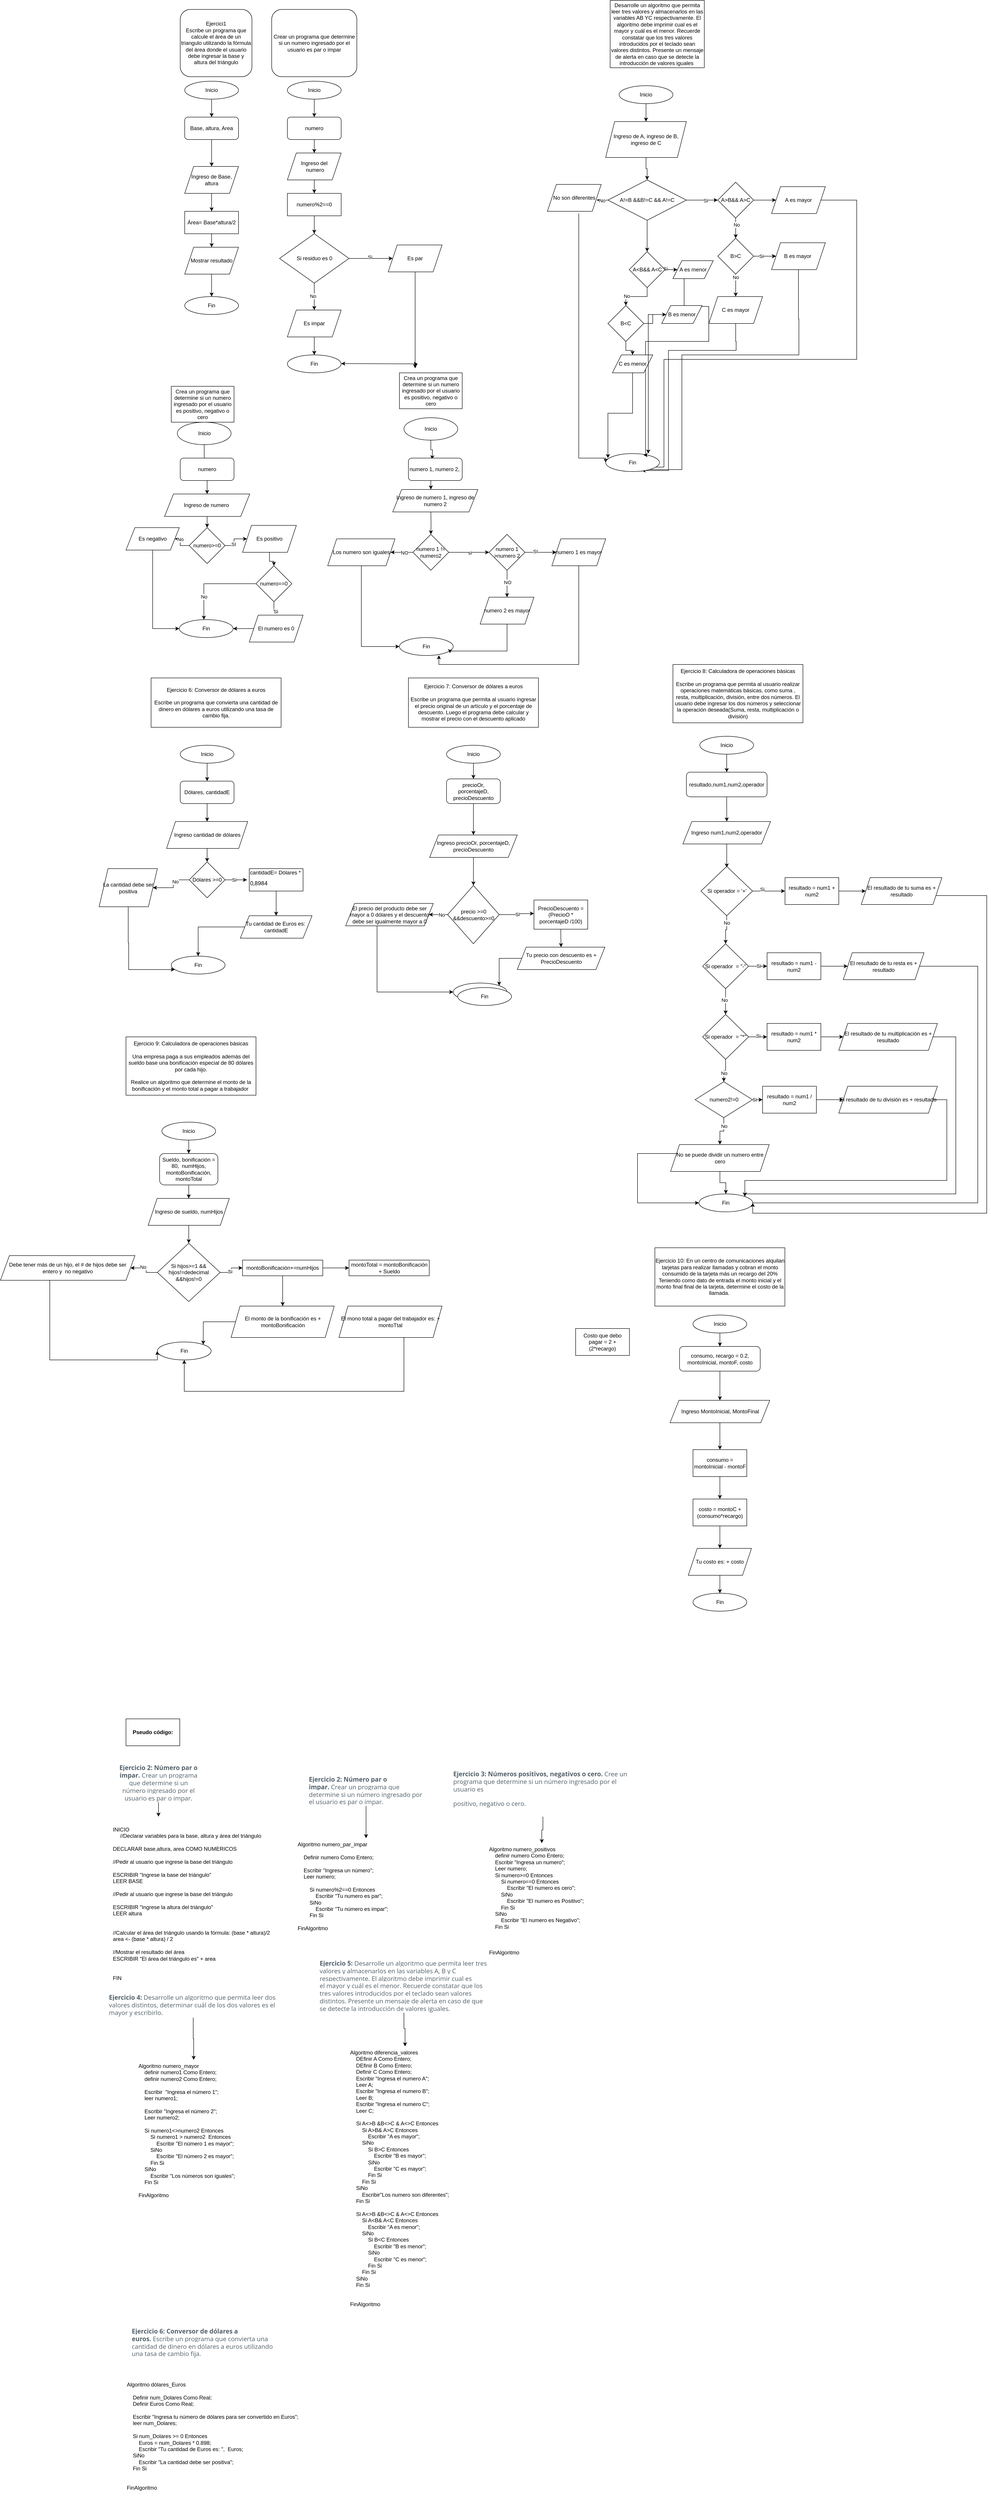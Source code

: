 <mxfile version="24.7.16">
  <diagram id="C5RBs43oDa-KdzZeNtuy" name="Page-1">
    <mxGraphModel dx="1863" dy="1754" grid="1" gridSize="10" guides="1" tooltips="1" connect="1" arrows="1" fold="1" page="1" pageScale="1" pageWidth="827" pageHeight="1169" math="0" shadow="0">
      <root>
        <mxCell id="WIyWlLk6GJQsqaUBKTNV-0" />
        <mxCell id="WIyWlLk6GJQsqaUBKTNV-1" parent="WIyWlLk6GJQsqaUBKTNV-0" />
        <mxCell id="592Dz0RFdlBVI4-PYO10-13" value="" style="edgeStyle=orthogonalEdgeStyle;rounded=0;orthogonalLoop=1;jettySize=auto;html=1;" parent="WIyWlLk6GJQsqaUBKTNV-1" source="WIyWlLk6GJQsqaUBKTNV-3" target="592Dz0RFdlBVI4-PYO10-8" edge="1">
          <mxGeometry relative="1" as="geometry" />
        </mxCell>
        <mxCell id="WIyWlLk6GJQsqaUBKTNV-3" value="Base, altura, Area" style="rounded=1;whiteSpace=wrap;html=1;fontSize=12;glass=0;strokeWidth=1;shadow=0;" parent="WIyWlLk6GJQsqaUBKTNV-1" vertex="1">
          <mxGeometry x="131" y="-890" width="120" height="50" as="geometry" />
        </mxCell>
        <mxCell id="592Dz0RFdlBVI4-PYO10-1" style="edgeStyle=orthogonalEdgeStyle;rounded=0;orthogonalLoop=1;jettySize=auto;html=1;entryX=0.5;entryY=0;entryDx=0;entryDy=0;" parent="WIyWlLk6GJQsqaUBKTNV-1" source="592Dz0RFdlBVI4-PYO10-0" target="WIyWlLk6GJQsqaUBKTNV-3" edge="1">
          <mxGeometry relative="1" as="geometry" />
        </mxCell>
        <mxCell id="592Dz0RFdlBVI4-PYO10-0" value="Inicio" style="ellipse;whiteSpace=wrap;html=1;" parent="WIyWlLk6GJQsqaUBKTNV-1" vertex="1">
          <mxGeometry x="131" y="-970" width="120" height="40" as="geometry" />
        </mxCell>
        <mxCell id="592Dz0RFdlBVI4-PYO10-10" value="" style="edgeStyle=orthogonalEdgeStyle;rounded=0;orthogonalLoop=1;jettySize=auto;html=1;" parent="WIyWlLk6GJQsqaUBKTNV-1" source="592Dz0RFdlBVI4-PYO10-8" target="592Dz0RFdlBVI4-PYO10-9" edge="1">
          <mxGeometry relative="1" as="geometry" />
        </mxCell>
        <mxCell id="592Dz0RFdlBVI4-PYO10-8" value="Ingreso de Base,&lt;div&gt;altura&lt;/div&gt;" style="shape=parallelogram;perimeter=parallelogramPerimeter;whiteSpace=wrap;html=1;fixedSize=1;" parent="WIyWlLk6GJQsqaUBKTNV-1" vertex="1">
          <mxGeometry x="131" y="-780" width="120" height="60" as="geometry" />
        </mxCell>
        <mxCell id="592Dz0RFdlBVI4-PYO10-16" value="" style="edgeStyle=orthogonalEdgeStyle;rounded=0;orthogonalLoop=1;jettySize=auto;html=1;" parent="WIyWlLk6GJQsqaUBKTNV-1" source="592Dz0RFdlBVI4-PYO10-9" target="592Dz0RFdlBVI4-PYO10-15" edge="1">
          <mxGeometry relative="1" as="geometry" />
        </mxCell>
        <mxCell id="592Dz0RFdlBVI4-PYO10-9" value="Área= Base*altura/2" style="rounded=0;whiteSpace=wrap;html=1;" parent="WIyWlLk6GJQsqaUBKTNV-1" vertex="1">
          <mxGeometry x="131" y="-680" width="120" height="50" as="geometry" />
        </mxCell>
        <mxCell id="592Dz0RFdlBVI4-PYO10-11" value="Fin" style="ellipse;whiteSpace=wrap;html=1;" parent="WIyWlLk6GJQsqaUBKTNV-1" vertex="1">
          <mxGeometry x="131" y="-490" width="120" height="40" as="geometry" />
        </mxCell>
        <mxCell id="592Dz0RFdlBVI4-PYO10-17" value="" style="edgeStyle=orthogonalEdgeStyle;rounded=0;orthogonalLoop=1;jettySize=auto;html=1;" parent="WIyWlLk6GJQsqaUBKTNV-1" source="592Dz0RFdlBVI4-PYO10-15" target="592Dz0RFdlBVI4-PYO10-11" edge="1">
          <mxGeometry relative="1" as="geometry" />
        </mxCell>
        <mxCell id="592Dz0RFdlBVI4-PYO10-15" value="Mostrar resultado" style="shape=parallelogram;perimeter=parallelogramPerimeter;whiteSpace=wrap;html=1;fixedSize=1;" parent="WIyWlLk6GJQsqaUBKTNV-1" vertex="1">
          <mxGeometry x="131" y="-600" width="120" height="60" as="geometry" />
        </mxCell>
        <mxCell id="592Dz0RFdlBVI4-PYO10-21" value="&lt;div&gt;Ejercici1&lt;/div&gt;Escribe un programa que calcule el área de un triangulo utilizando la fórmula del área donde el usuario debe ingresar la base y altura del triángulo" style="rounded=1;whiteSpace=wrap;html=1;" parent="WIyWlLk6GJQsqaUBKTNV-1" vertex="1">
          <mxGeometry x="121" y="-1130" width="160" height="150" as="geometry" />
        </mxCell>
        <mxCell id="592Dz0RFdlBVI4-PYO10-23" value="Crear un programa que determine si un numero ingresado por el usuario es par o impar" style="rounded=1;whiteSpace=wrap;html=1;" parent="WIyWlLk6GJQsqaUBKTNV-1" vertex="1">
          <mxGeometry x="325" y="-1130" width="190" height="150" as="geometry" />
        </mxCell>
        <mxCell id="592Dz0RFdlBVI4-PYO10-26" style="edgeStyle=orthogonalEdgeStyle;rounded=0;orthogonalLoop=1;jettySize=auto;html=1;exitX=0.5;exitY=1;exitDx=0;exitDy=0;" parent="WIyWlLk6GJQsqaUBKTNV-1" source="592Dz0RFdlBVI4-PYO10-24" target="592Dz0RFdlBVI4-PYO10-25" edge="1">
          <mxGeometry relative="1" as="geometry" />
        </mxCell>
        <mxCell id="592Dz0RFdlBVI4-PYO10-24" value="Inicio" style="ellipse;whiteSpace=wrap;html=1;" parent="WIyWlLk6GJQsqaUBKTNV-1" vertex="1">
          <mxGeometry x="360" y="-970" width="120" height="40" as="geometry" />
        </mxCell>
        <mxCell id="592Dz0RFdlBVI4-PYO10-29" style="edgeStyle=orthogonalEdgeStyle;rounded=0;orthogonalLoop=1;jettySize=auto;html=1;exitX=0.5;exitY=1;exitDx=0;exitDy=0;" parent="WIyWlLk6GJQsqaUBKTNV-1" source="592Dz0RFdlBVI4-PYO10-25" target="592Dz0RFdlBVI4-PYO10-27" edge="1">
          <mxGeometry relative="1" as="geometry" />
        </mxCell>
        <mxCell id="592Dz0RFdlBVI4-PYO10-25" value="numero" style="rounded=1;whiteSpace=wrap;html=1;fontSize=12;glass=0;strokeWidth=1;shadow=0;" parent="WIyWlLk6GJQsqaUBKTNV-1" vertex="1">
          <mxGeometry x="360" y="-890" width="120" height="50" as="geometry" />
        </mxCell>
        <mxCell id="592Dz0RFdlBVI4-PYO10-35" value="" style="edgeStyle=orthogonalEdgeStyle;rounded=0;orthogonalLoop=1;jettySize=auto;html=1;" parent="WIyWlLk6GJQsqaUBKTNV-1" source="592Dz0RFdlBVI4-PYO10-27" target="592Dz0RFdlBVI4-PYO10-33" edge="1">
          <mxGeometry relative="1" as="geometry" />
        </mxCell>
        <mxCell id="592Dz0RFdlBVI4-PYO10-27" value="Ingreso del&lt;div&gt;&amp;nbsp;numero&lt;/div&gt;" style="shape=parallelogram;perimeter=parallelogramPerimeter;whiteSpace=wrap;html=1;fixedSize=1;" parent="WIyWlLk6GJQsqaUBKTNV-1" vertex="1">
          <mxGeometry x="360" y="-810" width="120" height="60" as="geometry" />
        </mxCell>
        <mxCell id="592Dz0RFdlBVI4-PYO10-38" value="" style="edgeStyle=orthogonalEdgeStyle;rounded=0;orthogonalLoop=1;jettySize=auto;html=1;" parent="WIyWlLk6GJQsqaUBKTNV-1" source="592Dz0RFdlBVI4-PYO10-31" target="592Dz0RFdlBVI4-PYO10-32" edge="1">
          <mxGeometry relative="1" as="geometry" />
        </mxCell>
        <mxCell id="592Dz0RFdlBVI4-PYO10-39" value="Si" style="edgeLabel;html=1;align=center;verticalAlign=middle;resizable=0;points=[];" parent="592Dz0RFdlBVI4-PYO10-38" vertex="1" connectable="0">
          <mxGeometry x="-0.03" y="3" relative="1" as="geometry">
            <mxPoint x="-1" as="offset" />
          </mxGeometry>
        </mxCell>
        <mxCell id="592Dz0RFdlBVI4-PYO10-41" value="" style="edgeStyle=orthogonalEdgeStyle;rounded=0;orthogonalLoop=1;jettySize=auto;html=1;" parent="WIyWlLk6GJQsqaUBKTNV-1" source="592Dz0RFdlBVI4-PYO10-31" target="592Dz0RFdlBVI4-PYO10-40" edge="1">
          <mxGeometry relative="1" as="geometry" />
        </mxCell>
        <mxCell id="592Dz0RFdlBVI4-PYO10-48" value="No" style="edgeLabel;html=1;align=center;verticalAlign=middle;resizable=0;points=[];" parent="592Dz0RFdlBVI4-PYO10-41" vertex="1" connectable="0">
          <mxGeometry x="-0.041" y="-3" relative="1" as="geometry">
            <mxPoint as="offset" />
          </mxGeometry>
        </mxCell>
        <mxCell id="592Dz0RFdlBVI4-PYO10-31" value="Si residuo es 0" style="rhombus;whiteSpace=wrap;html=1;" parent="WIyWlLk6GJQsqaUBKTNV-1" vertex="1">
          <mxGeometry x="342.5" y="-630" width="155" height="110" as="geometry" />
        </mxCell>
        <mxCell id="592Dz0RFdlBVI4-PYO10-54" style="edgeStyle=orthogonalEdgeStyle;rounded=0;orthogonalLoop=1;jettySize=auto;html=1;" parent="WIyWlLk6GJQsqaUBKTNV-1" source="592Dz0RFdlBVI4-PYO10-32" edge="1">
          <mxGeometry relative="1" as="geometry">
            <mxPoint x="645.0" y="-330" as="targetPoint" />
          </mxGeometry>
        </mxCell>
        <mxCell id="592Dz0RFdlBVI4-PYO10-32" value="Es par" style="shape=parallelogram;perimeter=parallelogramPerimeter;whiteSpace=wrap;html=1;fixedSize=1;" parent="WIyWlLk6GJQsqaUBKTNV-1" vertex="1">
          <mxGeometry x="585" y="-605" width="120" height="60" as="geometry" />
        </mxCell>
        <mxCell id="592Dz0RFdlBVI4-PYO10-36" value="" style="edgeStyle=orthogonalEdgeStyle;rounded=0;orthogonalLoop=1;jettySize=auto;html=1;" parent="WIyWlLk6GJQsqaUBKTNV-1" source="592Dz0RFdlBVI4-PYO10-33" target="592Dz0RFdlBVI4-PYO10-31" edge="1">
          <mxGeometry relative="1" as="geometry" />
        </mxCell>
        <mxCell id="592Dz0RFdlBVI4-PYO10-33" value="numero%2==0" style="rounded=0;whiteSpace=wrap;html=1;" parent="WIyWlLk6GJQsqaUBKTNV-1" vertex="1">
          <mxGeometry x="360" y="-720" width="120" height="50" as="geometry" />
        </mxCell>
        <mxCell id="592Dz0RFdlBVI4-PYO10-43" value="" style="edgeStyle=orthogonalEdgeStyle;rounded=0;orthogonalLoop=1;jettySize=auto;html=1;" parent="WIyWlLk6GJQsqaUBKTNV-1" source="592Dz0RFdlBVI4-PYO10-40" edge="1">
          <mxGeometry relative="1" as="geometry">
            <mxPoint x="420" y="-360" as="targetPoint" />
          </mxGeometry>
        </mxCell>
        <mxCell id="5NWlZkQ-3YKYq24V9P-x-30" value="" style="edgeStyle=orthogonalEdgeStyle;rounded=0;orthogonalLoop=1;jettySize=auto;html=1;" parent="WIyWlLk6GJQsqaUBKTNV-1" source="592Dz0RFdlBVI4-PYO10-40" target="592Dz0RFdlBVI4-PYO10-44" edge="1">
          <mxGeometry relative="1" as="geometry" />
        </mxCell>
        <mxCell id="592Dz0RFdlBVI4-PYO10-40" value="Es impar" style="shape=parallelogram;perimeter=parallelogramPerimeter;whiteSpace=wrap;html=1;fixedSize=1;" parent="WIyWlLk6GJQsqaUBKTNV-1" vertex="1">
          <mxGeometry x="360" y="-460" width="120" height="60" as="geometry" />
        </mxCell>
        <mxCell id="592Dz0RFdlBVI4-PYO10-44" value="Fin" style="ellipse;whiteSpace=wrap;html=1;" parent="WIyWlLk6GJQsqaUBKTNV-1" vertex="1">
          <mxGeometry x="360" y="-360" width="120" height="40" as="geometry" />
        </mxCell>
        <mxCell id="592Dz0RFdlBVI4-PYO10-56" value="" style="endArrow=classic;startArrow=classic;html=1;rounded=0;" parent="WIyWlLk6GJQsqaUBKTNV-1" edge="1">
          <mxGeometry width="50" height="50" relative="1" as="geometry">
            <mxPoint x="480" y="-340.59" as="sourcePoint" />
            <mxPoint x="651" y="-340" as="targetPoint" />
          </mxGeometry>
        </mxCell>
        <mxCell id="592Dz0RFdlBVI4-PYO10-59" value="Crea un programa que determine si un numero ingresado por el usuario es positivo, negativo o cero" style="rounded=0;whiteSpace=wrap;html=1;" parent="WIyWlLk6GJQsqaUBKTNV-1" vertex="1">
          <mxGeometry x="101" y="-290" width="140" height="80" as="geometry" />
        </mxCell>
        <mxCell id="u67Y7Ix7UaVVkOzbMJXE-16" value="" style="edgeStyle=orthogonalEdgeStyle;rounded=0;orthogonalLoop=1;jettySize=auto;html=1;" edge="1" parent="WIyWlLk6GJQsqaUBKTNV-1" source="592Dz0RFdlBVI4-PYO10-60" target="u67Y7Ix7UaVVkOzbMJXE-15">
          <mxGeometry relative="1" as="geometry" />
        </mxCell>
        <mxCell id="592Dz0RFdlBVI4-PYO10-60" value="Inicio" style="ellipse;whiteSpace=wrap;html=1;" parent="WIyWlLk6GJQsqaUBKTNV-1" vertex="1">
          <mxGeometry x="114.5" y="-210" width="120" height="50" as="geometry" />
        </mxCell>
        <mxCell id="592Dz0RFdlBVI4-PYO10-61" style="edgeStyle=orthogonalEdgeStyle;rounded=0;orthogonalLoop=1;jettySize=auto;html=1;exitX=0.5;exitY=1;exitDx=0;exitDy=0;" parent="WIyWlLk6GJQsqaUBKTNV-1" source="592Dz0RFdlBVI4-PYO10-60" target="592Dz0RFdlBVI4-PYO10-60" edge="1">
          <mxGeometry relative="1" as="geometry" />
        </mxCell>
        <mxCell id="592Dz0RFdlBVI4-PYO10-62" value="numero" style="rounded=1;whiteSpace=wrap;html=1;fontSize=12;glass=0;strokeWidth=1;shadow=0;" parent="WIyWlLk6GJQsqaUBKTNV-1" vertex="1">
          <mxGeometry x="121" y="-130" width="120" height="50" as="geometry" />
        </mxCell>
        <mxCell id="592Dz0RFdlBVI4-PYO10-68" value="" style="edgeStyle=orthogonalEdgeStyle;rounded=0;orthogonalLoop=1;jettySize=auto;html=1;" parent="WIyWlLk6GJQsqaUBKTNV-1" source="592Dz0RFdlBVI4-PYO10-64" target="592Dz0RFdlBVI4-PYO10-67" edge="1">
          <mxGeometry relative="1" as="geometry" />
        </mxCell>
        <mxCell id="592Dz0RFdlBVI4-PYO10-69" value="SI" style="edgeLabel;html=1;align=center;verticalAlign=middle;resizable=0;points=[];" parent="592Dz0RFdlBVI4-PYO10-68" vertex="1" connectable="0">
          <mxGeometry x="-0.288" y="1" relative="1" as="geometry">
            <mxPoint as="offset" />
          </mxGeometry>
        </mxCell>
        <mxCell id="592Dz0RFdlBVI4-PYO10-71" value="" style="edgeStyle=orthogonalEdgeStyle;rounded=0;orthogonalLoop=1;jettySize=auto;html=1;" parent="WIyWlLk6GJQsqaUBKTNV-1" source="592Dz0RFdlBVI4-PYO10-64" target="592Dz0RFdlBVI4-PYO10-70" edge="1">
          <mxGeometry relative="1" as="geometry" />
        </mxCell>
        <mxCell id="592Dz0RFdlBVI4-PYO10-89" value="No" style="edgeLabel;html=1;align=center;verticalAlign=middle;resizable=0;points=[];" parent="592Dz0RFdlBVI4-PYO10-71" vertex="1" connectable="0">
          <mxGeometry x="0.462" relative="1" as="geometry">
            <mxPoint as="offset" />
          </mxGeometry>
        </mxCell>
        <mxCell id="592Dz0RFdlBVI4-PYO10-64" value="numero&amp;gt;=0" style="rhombus;whiteSpace=wrap;html=1;" parent="WIyWlLk6GJQsqaUBKTNV-1" vertex="1">
          <mxGeometry x="141" y="25" width="80" height="80" as="geometry" />
        </mxCell>
        <mxCell id="592Dz0RFdlBVI4-PYO10-73" value="" style="edgeStyle=orthogonalEdgeStyle;rounded=0;orthogonalLoop=1;jettySize=auto;html=1;" parent="WIyWlLk6GJQsqaUBKTNV-1" source="592Dz0RFdlBVI4-PYO10-67" target="592Dz0RFdlBVI4-PYO10-72" edge="1">
          <mxGeometry relative="1" as="geometry" />
        </mxCell>
        <mxCell id="592Dz0RFdlBVI4-PYO10-67" value="Es positivo" style="shape=parallelogram;perimeter=parallelogramPerimeter;whiteSpace=wrap;html=1;fixedSize=1;" parent="WIyWlLk6GJQsqaUBKTNV-1" vertex="1">
          <mxGeometry x="260" y="20" width="120" height="60" as="geometry" />
        </mxCell>
        <mxCell id="592Dz0RFdlBVI4-PYO10-82" style="edgeStyle=orthogonalEdgeStyle;rounded=0;orthogonalLoop=1;jettySize=auto;html=1;entryX=0;entryY=0.5;entryDx=0;entryDy=0;" parent="WIyWlLk6GJQsqaUBKTNV-1" source="592Dz0RFdlBVI4-PYO10-70" target="592Dz0RFdlBVI4-PYO10-81" edge="1">
          <mxGeometry relative="1" as="geometry" />
        </mxCell>
        <mxCell id="592Dz0RFdlBVI4-PYO10-70" value="Es negativo" style="shape=parallelogram;perimeter=parallelogramPerimeter;whiteSpace=wrap;html=1;fixedSize=1;" parent="WIyWlLk6GJQsqaUBKTNV-1" vertex="1">
          <mxGeometry y="25" width="119" height="50" as="geometry" />
        </mxCell>
        <mxCell id="592Dz0RFdlBVI4-PYO10-75" value="" style="edgeStyle=orthogonalEdgeStyle;rounded=0;orthogonalLoop=1;jettySize=auto;html=1;" parent="WIyWlLk6GJQsqaUBKTNV-1" source="592Dz0RFdlBVI4-PYO10-72" target="592Dz0RFdlBVI4-PYO10-74" edge="1">
          <mxGeometry relative="1" as="geometry" />
        </mxCell>
        <mxCell id="592Dz0RFdlBVI4-PYO10-76" value="Si" style="edgeLabel;html=1;align=center;verticalAlign=middle;resizable=0;points=[];" parent="592Dz0RFdlBVI4-PYO10-75" vertex="1" connectable="0">
          <mxGeometry x="0.338" y="-2" relative="1" as="geometry">
            <mxPoint as="offset" />
          </mxGeometry>
        </mxCell>
        <mxCell id="592Dz0RFdlBVI4-PYO10-72" value="numero==0" style="rhombus;whiteSpace=wrap;html=1;" parent="WIyWlLk6GJQsqaUBKTNV-1" vertex="1">
          <mxGeometry x="290" y="110" width="80" height="80" as="geometry" />
        </mxCell>
        <mxCell id="592Dz0RFdlBVI4-PYO10-87" style="edgeStyle=orthogonalEdgeStyle;rounded=0;orthogonalLoop=1;jettySize=auto;html=1;" parent="WIyWlLk6GJQsqaUBKTNV-1" source="592Dz0RFdlBVI4-PYO10-74" target="592Dz0RFdlBVI4-PYO10-81" edge="1">
          <mxGeometry relative="1" as="geometry" />
        </mxCell>
        <mxCell id="592Dz0RFdlBVI4-PYO10-74" value="El numero es 0" style="shape=parallelogram;perimeter=parallelogramPerimeter;whiteSpace=wrap;html=1;fixedSize=1;" parent="WIyWlLk6GJQsqaUBKTNV-1" vertex="1">
          <mxGeometry x="275" y="220" width="120" height="60" as="geometry" />
        </mxCell>
        <mxCell id="592Dz0RFdlBVI4-PYO10-81" value="Fin" style="ellipse;whiteSpace=wrap;html=1;" parent="WIyWlLk6GJQsqaUBKTNV-1" vertex="1">
          <mxGeometry x="119" y="230" width="120" height="40" as="geometry" />
        </mxCell>
        <mxCell id="592Dz0RFdlBVI4-PYO10-90" style="edgeStyle=orthogonalEdgeStyle;rounded=0;orthogonalLoop=1;jettySize=auto;html=1;exitX=0;exitY=0.5;exitDx=0;exitDy=0;entryX=0.456;entryY=0.004;entryDx=0;entryDy=0;entryPerimeter=0;" parent="WIyWlLk6GJQsqaUBKTNV-1" source="592Dz0RFdlBVI4-PYO10-72" target="592Dz0RFdlBVI4-PYO10-81" edge="1">
          <mxGeometry relative="1" as="geometry" />
        </mxCell>
        <mxCell id="592Dz0RFdlBVI4-PYO10-91" value="No" style="edgeLabel;html=1;align=center;verticalAlign=middle;resizable=0;points=[];" parent="592Dz0RFdlBVI4-PYO10-90" vertex="1" connectable="0">
          <mxGeometry x="0.483" relative="1" as="geometry">
            <mxPoint as="offset" />
          </mxGeometry>
        </mxCell>
        <mxCell id="592Dz0RFdlBVI4-PYO10-92" value="Crea un programa que determine si un numero ingresado por el usuario es positivo, negativo o cero" style="rounded=0;whiteSpace=wrap;html=1;" parent="WIyWlLk6GJQsqaUBKTNV-1" vertex="1">
          <mxGeometry x="610" y="-320" width="140" height="80" as="geometry" />
        </mxCell>
        <mxCell id="592Dz0RFdlBVI4-PYO10-93" value="Inicio" style="ellipse;whiteSpace=wrap;html=1;" parent="WIyWlLk6GJQsqaUBKTNV-1" vertex="1">
          <mxGeometry x="620" y="-220" width="120" height="50" as="geometry" />
        </mxCell>
        <mxCell id="592Dz0RFdlBVI4-PYO10-99" style="edgeStyle=orthogonalEdgeStyle;rounded=0;orthogonalLoop=1;jettySize=auto;html=1;exitX=0.5;exitY=1;exitDx=0;exitDy=0;entryX=0.5;entryY=0;entryDx=0;entryDy=0;" parent="WIyWlLk6GJQsqaUBKTNV-1" target="592Dz0RFdlBVI4-PYO10-96" edge="1">
          <mxGeometry relative="1" as="geometry">
            <mxPoint x="680" y="-10" as="sourcePoint" />
          </mxGeometry>
        </mxCell>
        <mxCell id="592Dz0RFdlBVI4-PYO10-100" style="edgeStyle=orthogonalEdgeStyle;rounded=0;orthogonalLoop=1;jettySize=auto;html=1;exitX=0;exitY=0.5;exitDx=0;exitDy=0;entryX=1;entryY=0.5;entryDx=0;entryDy=0;" parent="WIyWlLk6GJQsqaUBKTNV-1" source="592Dz0RFdlBVI4-PYO10-96" target="592Dz0RFdlBVI4-PYO10-97" edge="1">
          <mxGeometry relative="1" as="geometry" />
        </mxCell>
        <mxCell id="592Dz0RFdlBVI4-PYO10-112" value="NO" style="edgeLabel;html=1;align=center;verticalAlign=middle;resizable=0;points=[];" parent="592Dz0RFdlBVI4-PYO10-100" vertex="1" connectable="0">
          <mxGeometry x="-0.212" y="1" relative="1" as="geometry">
            <mxPoint as="offset" />
          </mxGeometry>
        </mxCell>
        <mxCell id="592Dz0RFdlBVI4-PYO10-101" style="edgeStyle=orthogonalEdgeStyle;rounded=0;orthogonalLoop=1;jettySize=auto;html=1;exitX=1;exitY=0.5;exitDx=0;exitDy=0;entryX=0;entryY=0.5;entryDx=0;entryDy=0;" parent="WIyWlLk6GJQsqaUBKTNV-1" source="592Dz0RFdlBVI4-PYO10-96" edge="1">
          <mxGeometry relative="1" as="geometry">
            <mxPoint x="810" y="80" as="targetPoint" />
          </mxGeometry>
        </mxCell>
        <mxCell id="592Dz0RFdlBVI4-PYO10-102" value="si" style="edgeLabel;html=1;align=center;verticalAlign=middle;resizable=0;points=[];" parent="592Dz0RFdlBVI4-PYO10-101" vertex="1" connectable="0">
          <mxGeometry x="0.052" relative="1" as="geometry">
            <mxPoint as="offset" />
          </mxGeometry>
        </mxCell>
        <mxCell id="592Dz0RFdlBVI4-PYO10-96" value="numero 1 != numero2" style="rhombus;whiteSpace=wrap;html=1;" parent="WIyWlLk6GJQsqaUBKTNV-1" vertex="1">
          <mxGeometry x="640" y="40" width="80" height="80" as="geometry" />
        </mxCell>
        <mxCell id="592Dz0RFdlBVI4-PYO10-113" style="edgeStyle=orthogonalEdgeStyle;rounded=0;orthogonalLoop=1;jettySize=auto;html=1;exitX=0.5;exitY=1;exitDx=0;exitDy=0;entryX=0;entryY=0.5;entryDx=0;entryDy=0;" parent="WIyWlLk6GJQsqaUBKTNV-1" source="592Dz0RFdlBVI4-PYO10-97" target="592Dz0RFdlBVI4-PYO10-111" edge="1">
          <mxGeometry relative="1" as="geometry" />
        </mxCell>
        <mxCell id="592Dz0RFdlBVI4-PYO10-97" value="Los numero son iguales" style="shape=parallelogram;perimeter=parallelogramPerimeter;whiteSpace=wrap;html=1;fixedSize=1;" parent="WIyWlLk6GJQsqaUBKTNV-1" vertex="1">
          <mxGeometry x="450" y="50" width="150" height="60" as="geometry" />
        </mxCell>
        <mxCell id="592Dz0RFdlBVI4-PYO10-106" style="edgeStyle=orthogonalEdgeStyle;rounded=0;orthogonalLoop=1;jettySize=auto;html=1;exitX=1;exitY=0.5;exitDx=0;exitDy=0;entryX=0;entryY=0.5;entryDx=0;entryDy=0;" parent="WIyWlLk6GJQsqaUBKTNV-1" source="592Dz0RFdlBVI4-PYO10-103" target="592Dz0RFdlBVI4-PYO10-104" edge="1">
          <mxGeometry relative="1" as="geometry" />
        </mxCell>
        <mxCell id="592Dz0RFdlBVI4-PYO10-107" style="edgeStyle=orthogonalEdgeStyle;rounded=0;orthogonalLoop=1;jettySize=auto;html=1;exitX=0.5;exitY=1;exitDx=0;exitDy=0;entryX=0.5;entryY=0;entryDx=0;entryDy=0;" parent="WIyWlLk6GJQsqaUBKTNV-1" source="592Dz0RFdlBVI4-PYO10-103" target="592Dz0RFdlBVI4-PYO10-105" edge="1">
          <mxGeometry relative="1" as="geometry" />
        </mxCell>
        <mxCell id="592Dz0RFdlBVI4-PYO10-108" value="NO" style="edgeLabel;html=1;align=center;verticalAlign=middle;resizable=0;points=[];" parent="592Dz0RFdlBVI4-PYO10-107" vertex="1" connectable="0">
          <mxGeometry x="-0.098" y="1" relative="1" as="geometry">
            <mxPoint as="offset" />
          </mxGeometry>
        </mxCell>
        <mxCell id="592Dz0RFdlBVI4-PYO10-109" value="" style="edgeStyle=orthogonalEdgeStyle;rounded=0;orthogonalLoop=1;jettySize=auto;html=1;" parent="WIyWlLk6GJQsqaUBKTNV-1" source="592Dz0RFdlBVI4-PYO10-103" target="592Dz0RFdlBVI4-PYO10-104" edge="1">
          <mxGeometry relative="1" as="geometry" />
        </mxCell>
        <mxCell id="592Dz0RFdlBVI4-PYO10-110" value="SI" style="edgeLabel;html=1;align=center;verticalAlign=middle;resizable=0;points=[];" parent="592Dz0RFdlBVI4-PYO10-109" vertex="1" connectable="0">
          <mxGeometry x="-0.336" y="2" relative="1" as="geometry">
            <mxPoint as="offset" />
          </mxGeometry>
        </mxCell>
        <mxCell id="592Dz0RFdlBVI4-PYO10-103" value="numero 1 &amp;gt;numero 2" style="rhombus;whiteSpace=wrap;html=1;" parent="WIyWlLk6GJQsqaUBKTNV-1" vertex="1">
          <mxGeometry x="810" y="40" width="80" height="80" as="geometry" />
        </mxCell>
        <mxCell id="592Dz0RFdlBVI4-PYO10-104" value="numero 1 es mayor" style="shape=parallelogram;perimeter=parallelogramPerimeter;whiteSpace=wrap;html=1;fixedSize=1;" parent="WIyWlLk6GJQsqaUBKTNV-1" vertex="1">
          <mxGeometry x="950" y="50" width="120" height="60" as="geometry" />
        </mxCell>
        <mxCell id="592Dz0RFdlBVI4-PYO10-105" value="numero 2 es mayor" style="shape=parallelogram;perimeter=parallelogramPerimeter;whiteSpace=wrap;html=1;fixedSize=1;" parent="WIyWlLk6GJQsqaUBKTNV-1" vertex="1">
          <mxGeometry x="790" y="180" width="120" height="60" as="geometry" />
        </mxCell>
        <mxCell id="592Dz0RFdlBVI4-PYO10-111" value="Fin" style="ellipse;whiteSpace=wrap;html=1;" parent="WIyWlLk6GJQsqaUBKTNV-1" vertex="1">
          <mxGeometry x="610" y="270" width="120" height="40" as="geometry" />
        </mxCell>
        <mxCell id="592Dz0RFdlBVI4-PYO10-114" style="edgeStyle=orthogonalEdgeStyle;rounded=0;orthogonalLoop=1;jettySize=auto;html=1;exitX=0.5;exitY=1;exitDx=0;exitDy=0;entryX=0.939;entryY=0.868;entryDx=0;entryDy=0;entryPerimeter=0;" parent="WIyWlLk6GJQsqaUBKTNV-1" source="592Dz0RFdlBVI4-PYO10-105" target="592Dz0RFdlBVI4-PYO10-111" edge="1">
          <mxGeometry relative="1" as="geometry">
            <Array as="points">
              <mxPoint x="850" y="300" />
              <mxPoint x="723" y="300" />
            </Array>
          </mxGeometry>
        </mxCell>
        <mxCell id="592Dz0RFdlBVI4-PYO10-115" style="edgeStyle=orthogonalEdgeStyle;rounded=0;orthogonalLoop=1;jettySize=auto;html=1;exitX=0.5;exitY=1;exitDx=0;exitDy=0;entryX=0.733;entryY=0.985;entryDx=0;entryDy=0;entryPerimeter=0;" parent="WIyWlLk6GJQsqaUBKTNV-1" source="592Dz0RFdlBVI4-PYO10-104" target="592Dz0RFdlBVI4-PYO10-111" edge="1">
          <mxGeometry relative="1" as="geometry" />
        </mxCell>
        <mxCell id="592Dz0RFdlBVI4-PYO10-119" style="edgeStyle=orthogonalEdgeStyle;rounded=0;orthogonalLoop=1;jettySize=auto;html=1;exitX=0.5;exitY=1;exitDx=0;exitDy=0;" parent="WIyWlLk6GJQsqaUBKTNV-1" edge="1">
          <mxGeometry relative="1" as="geometry">
            <mxPoint x="665" y="-80" as="sourcePoint" />
            <mxPoint x="680" y="-60" as="targetPoint" />
          </mxGeometry>
        </mxCell>
        <mxCell id="592Dz0RFdlBVI4-PYO10-118" style="edgeStyle=orthogonalEdgeStyle;rounded=0;orthogonalLoop=1;jettySize=auto;html=1;exitX=0.5;exitY=1;exitDx=0;exitDy=0;entryX=0.595;entryY=0.057;entryDx=0;entryDy=0;entryPerimeter=0;" parent="WIyWlLk6GJQsqaUBKTNV-1" source="592Dz0RFdlBVI4-PYO10-93" edge="1">
          <mxGeometry relative="1" as="geometry">
            <mxPoint x="683.05" y="-127.15" as="targetPoint" />
          </mxGeometry>
        </mxCell>
        <mxCell id="5NWlZkQ-3YKYq24V9P-x-0" value="Desarrolle un algoritmo que permita leer tres valores y almacenarlos en las variables AB YC respectivamente. El algoritmo debe imprimir cual es el mayor y cuál es el menor. Recuerde constatar que los tres valores introducidos por el teclado sean valores distintos. Presente un mensaje de alerta en caso que se detecte la introducción de valores iguales&amp;nbsp;" style="rounded=0;whiteSpace=wrap;html=1;" parent="WIyWlLk6GJQsqaUBKTNV-1" vertex="1">
          <mxGeometry x="1080" y="-1150" width="210" height="150" as="geometry" />
        </mxCell>
        <mxCell id="5NWlZkQ-3YKYq24V9P-x-4" value="" style="edgeStyle=orthogonalEdgeStyle;rounded=0;orthogonalLoop=1;jettySize=auto;html=1;" parent="WIyWlLk6GJQsqaUBKTNV-1" source="5NWlZkQ-3YKYq24V9P-x-1" target="5NWlZkQ-3YKYq24V9P-x-2" edge="1">
          <mxGeometry relative="1" as="geometry" />
        </mxCell>
        <mxCell id="5NWlZkQ-3YKYq24V9P-x-1" value="Inicio" style="ellipse;whiteSpace=wrap;html=1;" parent="WIyWlLk6GJQsqaUBKTNV-1" vertex="1">
          <mxGeometry x="1100" y="-960" width="120" height="40" as="geometry" />
        </mxCell>
        <mxCell id="5NWlZkQ-3YKYq24V9P-x-5" value="" style="edgeStyle=orthogonalEdgeStyle;rounded=0;orthogonalLoop=1;jettySize=auto;html=1;" parent="WIyWlLk6GJQsqaUBKTNV-1" source="5NWlZkQ-3YKYq24V9P-x-2" target="5NWlZkQ-3YKYq24V9P-x-3" edge="1">
          <mxGeometry relative="1" as="geometry" />
        </mxCell>
        <mxCell id="5NWlZkQ-3YKYq24V9P-x-2" value="Ingreso de A, ingreso de B, ingreso de C" style="shape=parallelogram;perimeter=parallelogramPerimeter;whiteSpace=wrap;html=1;fixedSize=1;" parent="WIyWlLk6GJQsqaUBKTNV-1" vertex="1">
          <mxGeometry x="1070" y="-880" width="180" height="80" as="geometry" />
        </mxCell>
        <mxCell id="5NWlZkQ-3YKYq24V9P-x-7" value="" style="edgeStyle=orthogonalEdgeStyle;rounded=0;orthogonalLoop=1;jettySize=auto;html=1;" parent="WIyWlLk6GJQsqaUBKTNV-1" source="5NWlZkQ-3YKYq24V9P-x-3" edge="1">
          <mxGeometry relative="1" as="geometry">
            <mxPoint x="1050.048" y="-705.143" as="targetPoint" />
          </mxGeometry>
        </mxCell>
        <mxCell id="5NWlZkQ-3YKYq24V9P-x-8" value="No" style="edgeLabel;html=1;align=center;verticalAlign=middle;resizable=0;points=[];" parent="5NWlZkQ-3YKYq24V9P-x-7" vertex="1" connectable="0">
          <mxGeometry x="0.059" y="1" relative="1" as="geometry">
            <mxPoint as="offset" />
          </mxGeometry>
        </mxCell>
        <mxCell id="5NWlZkQ-3YKYq24V9P-x-14" value="" style="edgeStyle=orthogonalEdgeStyle;rounded=0;orthogonalLoop=1;jettySize=auto;html=1;" parent="WIyWlLk6GJQsqaUBKTNV-1" source="5NWlZkQ-3YKYq24V9P-x-3" target="5NWlZkQ-3YKYq24V9P-x-9" edge="1">
          <mxGeometry relative="1" as="geometry" />
        </mxCell>
        <mxCell id="5NWlZkQ-3YKYq24V9P-x-15" value="Si" style="edgeLabel;html=1;align=center;verticalAlign=middle;resizable=0;points=[];" parent="5NWlZkQ-3YKYq24V9P-x-14" vertex="1" connectable="0">
          <mxGeometry x="0.219" y="-1" relative="1" as="geometry">
            <mxPoint as="offset" />
          </mxGeometry>
        </mxCell>
        <mxCell id="5NWlZkQ-3YKYq24V9P-x-38" value="" style="edgeStyle=orthogonalEdgeStyle;rounded=0;orthogonalLoop=1;jettySize=auto;html=1;" parent="WIyWlLk6GJQsqaUBKTNV-1" source="5NWlZkQ-3YKYq24V9P-x-3" target="5NWlZkQ-3YKYq24V9P-x-37" edge="1">
          <mxGeometry relative="1" as="geometry" />
        </mxCell>
        <mxCell id="5NWlZkQ-3YKYq24V9P-x-3" value="A!=B &amp;amp;&amp;amp;B!=C &amp;amp;&amp;amp; A!=C" style="rhombus;whiteSpace=wrap;html=1;" parent="WIyWlLk6GJQsqaUBKTNV-1" vertex="1">
          <mxGeometry x="1075" y="-750" width="175" height="90" as="geometry" />
        </mxCell>
        <mxCell id="5NWlZkQ-3YKYq24V9P-x-33" style="edgeStyle=orthogonalEdgeStyle;rounded=0;orthogonalLoop=1;jettySize=auto;html=1;entryX=0;entryY=0.5;entryDx=0;entryDy=0;" parent="WIyWlLk6GJQsqaUBKTNV-1" target="5NWlZkQ-3YKYq24V9P-x-32" edge="1">
          <mxGeometry relative="1" as="geometry">
            <mxPoint x="1010" y="-500" as="targetPoint" />
            <mxPoint x="1010" y="-675" as="sourcePoint" />
            <Array as="points">
              <mxPoint x="1010" y="-130" />
            </Array>
          </mxGeometry>
        </mxCell>
        <mxCell id="5NWlZkQ-3YKYq24V9P-x-6" value="No son diferentes" style="shape=parallelogram;perimeter=parallelogramPerimeter;whiteSpace=wrap;html=1;fixedSize=1;" parent="WIyWlLk6GJQsqaUBKTNV-1" vertex="1">
          <mxGeometry x="940" y="-740" width="120" height="60" as="geometry" />
        </mxCell>
        <mxCell id="5NWlZkQ-3YKYq24V9P-x-18" value="" style="edgeStyle=orthogonalEdgeStyle;rounded=0;orthogonalLoop=1;jettySize=auto;html=1;" parent="WIyWlLk6GJQsqaUBKTNV-1" source="5NWlZkQ-3YKYq24V9P-x-9" target="5NWlZkQ-3YKYq24V9P-x-17" edge="1">
          <mxGeometry relative="1" as="geometry" />
        </mxCell>
        <mxCell id="5NWlZkQ-3YKYq24V9P-x-20" value="" style="edgeStyle=orthogonalEdgeStyle;rounded=0;orthogonalLoop=1;jettySize=auto;html=1;" parent="WIyWlLk6GJQsqaUBKTNV-1" source="5NWlZkQ-3YKYq24V9P-x-9" target="5NWlZkQ-3YKYq24V9P-x-19" edge="1">
          <mxGeometry relative="1" as="geometry" />
        </mxCell>
        <mxCell id="5NWlZkQ-3YKYq24V9P-x-21" value="No" style="edgeLabel;html=1;align=center;verticalAlign=middle;resizable=0;points=[];" parent="5NWlZkQ-3YKYq24V9P-x-20" vertex="1" connectable="0">
          <mxGeometry x="-0.346" y="2" relative="1" as="geometry">
            <mxPoint as="offset" />
          </mxGeometry>
        </mxCell>
        <mxCell id="5NWlZkQ-3YKYq24V9P-x-9" value="A&amp;gt;B&amp;amp;&amp;amp; A&amp;gt;C" style="rhombus;whiteSpace=wrap;html=1;" parent="WIyWlLk6GJQsqaUBKTNV-1" vertex="1">
          <mxGeometry x="1320" y="-745" width="80" height="80" as="geometry" />
        </mxCell>
        <mxCell id="5NWlZkQ-3YKYq24V9P-x-34" style="edgeStyle=orthogonalEdgeStyle;rounded=0;orthogonalLoop=1;jettySize=auto;html=1;entryX=0.5;entryY=1;entryDx=0;entryDy=0;" parent="WIyWlLk6GJQsqaUBKTNV-1" source="5NWlZkQ-3YKYq24V9P-x-17" target="5NWlZkQ-3YKYq24V9P-x-32" edge="1">
          <mxGeometry relative="1" as="geometry">
            <mxPoint x="1590" y="-350" as="targetPoint" />
            <Array as="points">
              <mxPoint x="1630" y="-705" />
              <mxPoint x="1630" y="-350" />
              <mxPoint x="1200" y="-350" />
              <mxPoint x="1200" y="-110" />
            </Array>
          </mxGeometry>
        </mxCell>
        <mxCell id="5NWlZkQ-3YKYq24V9P-x-17" value="A es mayor" style="shape=parallelogram;perimeter=parallelogramPerimeter;whiteSpace=wrap;html=1;fixedSize=1;" parent="WIyWlLk6GJQsqaUBKTNV-1" vertex="1">
          <mxGeometry x="1440" y="-735" width="120" height="60" as="geometry" />
        </mxCell>
        <mxCell id="5NWlZkQ-3YKYq24V9P-x-23" value="" style="edgeStyle=orthogonalEdgeStyle;rounded=0;orthogonalLoop=1;jettySize=auto;html=1;" parent="WIyWlLk6GJQsqaUBKTNV-1" source="5NWlZkQ-3YKYq24V9P-x-19" target="5NWlZkQ-3YKYq24V9P-x-22" edge="1">
          <mxGeometry relative="1" as="geometry" />
        </mxCell>
        <mxCell id="5NWlZkQ-3YKYq24V9P-x-24" value="" style="edgeStyle=orthogonalEdgeStyle;rounded=0;orthogonalLoop=1;jettySize=auto;html=1;" parent="WIyWlLk6GJQsqaUBKTNV-1" source="5NWlZkQ-3YKYq24V9P-x-19" target="5NWlZkQ-3YKYq24V9P-x-22" edge="1">
          <mxGeometry relative="1" as="geometry" />
        </mxCell>
        <mxCell id="5NWlZkQ-3YKYq24V9P-x-25" value="Si" style="edgeLabel;html=1;align=center;verticalAlign=middle;resizable=0;points=[];" parent="5NWlZkQ-3YKYq24V9P-x-24" vertex="1" connectable="0">
          <mxGeometry x="-0.343" relative="1" as="geometry">
            <mxPoint as="offset" />
          </mxGeometry>
        </mxCell>
        <mxCell id="5NWlZkQ-3YKYq24V9P-x-28" value="" style="edgeStyle=orthogonalEdgeStyle;rounded=0;orthogonalLoop=1;jettySize=auto;html=1;" parent="WIyWlLk6GJQsqaUBKTNV-1" source="5NWlZkQ-3YKYq24V9P-x-19" target="5NWlZkQ-3YKYq24V9P-x-27" edge="1">
          <mxGeometry relative="1" as="geometry" />
        </mxCell>
        <mxCell id="5NWlZkQ-3YKYq24V9P-x-29" value="No" style="edgeLabel;html=1;align=center;verticalAlign=middle;resizable=0;points=[];" parent="5NWlZkQ-3YKYq24V9P-x-28" vertex="1" connectable="0">
          <mxGeometry x="-0.724" relative="1" as="geometry">
            <mxPoint as="offset" />
          </mxGeometry>
        </mxCell>
        <mxCell id="5NWlZkQ-3YKYq24V9P-x-19" value="B&amp;gt;C" style="rhombus;whiteSpace=wrap;html=1;" parent="WIyWlLk6GJQsqaUBKTNV-1" vertex="1">
          <mxGeometry x="1320" y="-620" width="80" height="80" as="geometry" />
        </mxCell>
        <mxCell id="5NWlZkQ-3YKYq24V9P-x-35" style="edgeStyle=orthogonalEdgeStyle;rounded=0;orthogonalLoop=1;jettySize=auto;html=1;entryX=0.599;entryY=0.891;entryDx=0;entryDy=0;entryPerimeter=0;" parent="WIyWlLk6GJQsqaUBKTNV-1" source="5NWlZkQ-3YKYq24V9P-x-22" target="5NWlZkQ-3YKYq24V9P-x-32" edge="1">
          <mxGeometry relative="1" as="geometry">
            <mxPoint x="1500" y="-360" as="targetPoint" />
            <Array as="points">
              <mxPoint x="1500" y="-440" />
              <mxPoint x="1501" y="-360" />
              <mxPoint x="1240" y="-360" />
              <mxPoint x="1240" y="-114" />
            </Array>
          </mxGeometry>
        </mxCell>
        <mxCell id="5NWlZkQ-3YKYq24V9P-x-22" value="B es mayor&amp;nbsp;" style="shape=parallelogram;perimeter=parallelogramPerimeter;whiteSpace=wrap;html=1;fixedSize=1;" parent="WIyWlLk6GJQsqaUBKTNV-1" vertex="1">
          <mxGeometry x="1440" y="-610" width="120" height="60" as="geometry" />
        </mxCell>
        <mxCell id="5NWlZkQ-3YKYq24V9P-x-36" style="edgeStyle=orthogonalEdgeStyle;rounded=0;orthogonalLoop=1;jettySize=auto;html=1;entryX=0.669;entryY=0.943;entryDx=0;entryDy=0;entryPerimeter=0;" parent="WIyWlLk6GJQsqaUBKTNV-1" source="5NWlZkQ-3YKYq24V9P-x-27" target="5NWlZkQ-3YKYq24V9P-x-32" edge="1">
          <mxGeometry relative="1" as="geometry">
            <mxPoint x="1360" y="-370" as="targetPoint" />
            <Array as="points">
              <mxPoint x="1360" y="-390" />
              <mxPoint x="1361" y="-370" />
              <mxPoint x="1210" y="-370" />
              <mxPoint x="1210" y="-112" />
            </Array>
          </mxGeometry>
        </mxCell>
        <mxCell id="5NWlZkQ-3YKYq24V9P-x-27" value="C es mayor" style="shape=parallelogram;perimeter=parallelogramPerimeter;whiteSpace=wrap;html=1;fixedSize=1;" parent="WIyWlLk6GJQsqaUBKTNV-1" vertex="1">
          <mxGeometry x="1300" y="-490" width="120" height="60" as="geometry" />
        </mxCell>
        <mxCell id="5NWlZkQ-3YKYq24V9P-x-32" value="Fin" style="ellipse;whiteSpace=wrap;html=1;" parent="WIyWlLk6GJQsqaUBKTNV-1" vertex="1">
          <mxGeometry x="1070" y="-140" width="120" height="40" as="geometry" />
        </mxCell>
        <mxCell id="5NWlZkQ-3YKYq24V9P-x-40" value="" style="edgeStyle=orthogonalEdgeStyle;rounded=0;orthogonalLoop=1;jettySize=auto;html=1;" parent="WIyWlLk6GJQsqaUBKTNV-1" source="5NWlZkQ-3YKYq24V9P-x-37" target="5NWlZkQ-3YKYq24V9P-x-39" edge="1">
          <mxGeometry relative="1" as="geometry" />
        </mxCell>
        <mxCell id="5NWlZkQ-3YKYq24V9P-x-41" value="Si" style="edgeLabel;html=1;align=center;verticalAlign=middle;resizable=0;points=[];" parent="5NWlZkQ-3YKYq24V9P-x-40" vertex="1" connectable="0">
          <mxGeometry x="0.248" y="2" relative="1" as="geometry">
            <mxPoint as="offset" />
          </mxGeometry>
        </mxCell>
        <mxCell id="5NWlZkQ-3YKYq24V9P-x-44" value="" style="edgeStyle=orthogonalEdgeStyle;rounded=0;orthogonalLoop=1;jettySize=auto;html=1;" parent="WIyWlLk6GJQsqaUBKTNV-1" source="5NWlZkQ-3YKYq24V9P-x-37" target="5NWlZkQ-3YKYq24V9P-x-43" edge="1">
          <mxGeometry relative="1" as="geometry" />
        </mxCell>
        <mxCell id="5NWlZkQ-3YKYq24V9P-x-47" value="No" style="edgeLabel;html=1;align=center;verticalAlign=middle;resizable=0;points=[];" parent="5NWlZkQ-3YKYq24V9P-x-44" vertex="1" connectable="0">
          <mxGeometry x="0.514" y="-1" relative="1" as="geometry">
            <mxPoint as="offset" />
          </mxGeometry>
        </mxCell>
        <mxCell id="5NWlZkQ-3YKYq24V9P-x-37" value="A&amp;lt;B&amp;amp;&amp;amp; A&amp;lt;C" style="rhombus;whiteSpace=wrap;html=1;" parent="WIyWlLk6GJQsqaUBKTNV-1" vertex="1">
          <mxGeometry x="1122.5" y="-590" width="80" height="80" as="geometry" />
        </mxCell>
        <mxCell id="5NWlZkQ-3YKYq24V9P-x-52" style="edgeStyle=orthogonalEdgeStyle;rounded=0;orthogonalLoop=1;jettySize=auto;html=1;entryX=0.703;entryY=0.079;entryDx=0;entryDy=0;entryPerimeter=0;" parent="WIyWlLk6GJQsqaUBKTNV-1" source="5NWlZkQ-3YKYq24V9P-x-39" target="5NWlZkQ-3YKYq24V9P-x-32" edge="1">
          <mxGeometry relative="1" as="geometry">
            <mxPoint x="1180" y="-390" as="targetPoint" />
            <Array as="points">
              <mxPoint x="1245" y="-468" />
              <mxPoint x="1300" y="-468" />
              <mxPoint x="1300" y="-390" />
              <mxPoint x="1159" y="-390" />
            </Array>
          </mxGeometry>
        </mxCell>
        <mxCell id="5NWlZkQ-3YKYq24V9P-x-39" value="A es menor" style="shape=parallelogram;perimeter=parallelogramPerimeter;whiteSpace=wrap;html=1;fixedSize=1;" parent="WIyWlLk6GJQsqaUBKTNV-1" vertex="1">
          <mxGeometry x="1220" y="-570" width="90" height="40" as="geometry" />
        </mxCell>
        <mxCell id="5NWlZkQ-3YKYq24V9P-x-46" value="" style="edgeStyle=orthogonalEdgeStyle;rounded=0;orthogonalLoop=1;jettySize=auto;html=1;" parent="WIyWlLk6GJQsqaUBKTNV-1" source="5NWlZkQ-3YKYq24V9P-x-43" target="5NWlZkQ-3YKYq24V9P-x-45" edge="1">
          <mxGeometry relative="1" as="geometry" />
        </mxCell>
        <mxCell id="5NWlZkQ-3YKYq24V9P-x-49" style="edgeStyle=orthogonalEdgeStyle;rounded=0;orthogonalLoop=1;jettySize=auto;html=1;entryX=0.5;entryY=0;entryDx=0;entryDy=0;" parent="WIyWlLk6GJQsqaUBKTNV-1" source="5NWlZkQ-3YKYq24V9P-x-43" target="5NWlZkQ-3YKYq24V9P-x-48" edge="1">
          <mxGeometry relative="1" as="geometry" />
        </mxCell>
        <mxCell id="5NWlZkQ-3YKYq24V9P-x-43" value="B&amp;lt;C" style="rhombus;whiteSpace=wrap;html=1;" parent="WIyWlLk6GJQsqaUBKTNV-1" vertex="1">
          <mxGeometry x="1075" y="-470" width="80" height="80" as="geometry" />
        </mxCell>
        <mxCell id="5NWlZkQ-3YKYq24V9P-x-45" value="B es menor" style="shape=parallelogram;perimeter=parallelogramPerimeter;whiteSpace=wrap;html=1;fixedSize=1;" parent="WIyWlLk6GJQsqaUBKTNV-1" vertex="1">
          <mxGeometry x="1195" y="-470" width="90" height="40" as="geometry" />
        </mxCell>
        <mxCell id="5NWlZkQ-3YKYq24V9P-x-48" value="C es menor" style="shape=parallelogram;perimeter=parallelogramPerimeter;whiteSpace=wrap;html=1;fixedSize=1;" parent="WIyWlLk6GJQsqaUBKTNV-1" vertex="1">
          <mxGeometry x="1085" y="-360" width="90" height="40" as="geometry" />
        </mxCell>
        <mxCell id="5NWlZkQ-3YKYq24V9P-x-50" style="edgeStyle=orthogonalEdgeStyle;rounded=0;orthogonalLoop=1;jettySize=auto;html=1;entryX=0.042;entryY=0.25;entryDx=0;entryDy=0;entryPerimeter=0;" parent="WIyWlLk6GJQsqaUBKTNV-1" source="5NWlZkQ-3YKYq24V9P-x-48" target="5NWlZkQ-3YKYq24V9P-x-32" edge="1">
          <mxGeometry relative="1" as="geometry" />
        </mxCell>
        <mxCell id="5NWlZkQ-3YKYq24V9P-x-51" style="edgeStyle=orthogonalEdgeStyle;rounded=0;orthogonalLoop=1;jettySize=auto;html=1;entryX=0.792;entryY=0;entryDx=0;entryDy=0;entryPerimeter=0;" parent="WIyWlLk6GJQsqaUBKTNV-1" source="5NWlZkQ-3YKYq24V9P-x-45" target="5NWlZkQ-3YKYq24V9P-x-32" edge="1">
          <mxGeometry relative="1" as="geometry" />
        </mxCell>
        <mxCell id="r_tew_Cvf3GbZcf3USQw-1" value="Ejercicio 6: Conversor de dólares a euros&lt;div&gt;&lt;br&gt;&lt;/div&gt;&lt;div&gt;Escribe un programa que convierta una cantidad de dinero en dólares a euros utilizando una tasa de cambio fija.&lt;/div&gt;" style="rounded=0;whiteSpace=wrap;html=1;" parent="WIyWlLk6GJQsqaUBKTNV-1" vertex="1">
          <mxGeometry x="56" y="360" width="290" height="110" as="geometry" />
        </mxCell>
        <mxCell id="r_tew_Cvf3GbZcf3USQw-5" value="" style="edgeStyle=orthogonalEdgeStyle;rounded=0;orthogonalLoop=1;jettySize=auto;html=1;" parent="WIyWlLk6GJQsqaUBKTNV-1" source="r_tew_Cvf3GbZcf3USQw-2" target="r_tew_Cvf3GbZcf3USQw-4" edge="1">
          <mxGeometry relative="1" as="geometry" />
        </mxCell>
        <mxCell id="r_tew_Cvf3GbZcf3USQw-2" value="Inicio" style="ellipse;whiteSpace=wrap;html=1;" parent="WIyWlLk6GJQsqaUBKTNV-1" vertex="1">
          <mxGeometry x="121" y="510" width="120" height="40" as="geometry" />
        </mxCell>
        <mxCell id="r_tew_Cvf3GbZcf3USQw-7" value="" style="edgeStyle=orthogonalEdgeStyle;rounded=0;orthogonalLoop=1;jettySize=auto;html=1;" parent="WIyWlLk6GJQsqaUBKTNV-1" source="r_tew_Cvf3GbZcf3USQw-4" target="r_tew_Cvf3GbZcf3USQw-6" edge="1">
          <mxGeometry relative="1" as="geometry" />
        </mxCell>
        <mxCell id="r_tew_Cvf3GbZcf3USQw-4" value="Dólares, cantidadE" style="rounded=1;whiteSpace=wrap;html=1;fontSize=12;glass=0;strokeWidth=1;shadow=0;" parent="WIyWlLk6GJQsqaUBKTNV-1" vertex="1">
          <mxGeometry x="121" y="590" width="120" height="50" as="geometry" />
        </mxCell>
        <mxCell id="r_tew_Cvf3GbZcf3USQw-9" value="" style="edgeStyle=orthogonalEdgeStyle;rounded=0;orthogonalLoop=1;jettySize=auto;html=1;" parent="WIyWlLk6GJQsqaUBKTNV-1" source="r_tew_Cvf3GbZcf3USQw-6" target="r_tew_Cvf3GbZcf3USQw-8" edge="1">
          <mxGeometry relative="1" as="geometry" />
        </mxCell>
        <mxCell id="r_tew_Cvf3GbZcf3USQw-6" value="Ingreso cantidad de dólares" style="shape=parallelogram;perimeter=parallelogramPerimeter;whiteSpace=wrap;html=1;fixedSize=1;" parent="WIyWlLk6GJQsqaUBKTNV-1" vertex="1">
          <mxGeometry x="90.5" y="680" width="181" height="60" as="geometry" />
        </mxCell>
        <mxCell id="r_tew_Cvf3GbZcf3USQw-12" value="" style="edgeStyle=orthogonalEdgeStyle;rounded=0;orthogonalLoop=1;jettySize=auto;html=1;" parent="WIyWlLk6GJQsqaUBKTNV-1" source="r_tew_Cvf3GbZcf3USQw-8" edge="1">
          <mxGeometry relative="1" as="geometry">
            <mxPoint x="270.0" y="810.0" as="targetPoint" />
          </mxGeometry>
        </mxCell>
        <mxCell id="r_tew_Cvf3GbZcf3USQw-14" value="Si" style="edgeLabel;html=1;align=center;verticalAlign=middle;resizable=0;points=[];" parent="r_tew_Cvf3GbZcf3USQw-12" vertex="1" connectable="0">
          <mxGeometry x="-0.208" relative="1" as="geometry">
            <mxPoint as="offset" />
          </mxGeometry>
        </mxCell>
        <mxCell id="r_tew_Cvf3GbZcf3USQw-19" value="" style="edgeStyle=orthogonalEdgeStyle;rounded=0;orthogonalLoop=1;jettySize=auto;html=1;" parent="WIyWlLk6GJQsqaUBKTNV-1" source="r_tew_Cvf3GbZcf3USQw-8" target="r_tew_Cvf3GbZcf3USQw-17" edge="1">
          <mxGeometry relative="1" as="geometry" />
        </mxCell>
        <mxCell id="r_tew_Cvf3GbZcf3USQw-33" value="No" style="edgeLabel;html=1;align=center;verticalAlign=middle;resizable=0;points=[];" parent="r_tew_Cvf3GbZcf3USQw-19" vertex="1" connectable="0">
          <mxGeometry x="-0.372" y="4" relative="1" as="geometry">
            <mxPoint as="offset" />
          </mxGeometry>
        </mxCell>
        <mxCell id="r_tew_Cvf3GbZcf3USQw-8" value="Dólares &amp;gt;=0" style="rhombus;whiteSpace=wrap;html=1;" parent="WIyWlLk6GJQsqaUBKTNV-1" vertex="1">
          <mxGeometry x="141" y="770" width="80" height="80" as="geometry" />
        </mxCell>
        <mxCell id="r_tew_Cvf3GbZcf3USQw-16" value="" style="edgeStyle=orthogonalEdgeStyle;rounded=0;orthogonalLoop=1;jettySize=auto;html=1;" parent="WIyWlLk6GJQsqaUBKTNV-1" source="r_tew_Cvf3GbZcf3USQw-13" target="r_tew_Cvf3GbZcf3USQw-15" edge="1">
          <mxGeometry relative="1" as="geometry" />
        </mxCell>
        <mxCell id="r_tew_Cvf3GbZcf3USQw-13" value="cantidadE= Dólares *&amp;nbsp;&lt;h2 style=&quot;box-sizing: border-box; margin-right: 0px; margin-left: 0px; color: var(--color-content-primary); line-height: 31.72px; letter-spacing: -0.02em; font-weight: var(--font-weight-semi-bold); font-size: var(--font-size-26); font-family: Inter, Helvetica, Arial, sans-serif; text-align: left; background-color: rgb(255, 255, 255); margin-top: var(--size-8) !important; margin-bottom: var(--size-8) !important;&quot; class=&quot;np-text-title-section m-t-1 m-b-1&quot;&gt;0,8984&amp;nbsp;&lt;/h2&gt;" style="rounded=0;whiteSpace=wrap;html=1;" parent="WIyWlLk6GJQsqaUBKTNV-1" vertex="1">
          <mxGeometry x="275" y="785" width="120" height="50" as="geometry" />
        </mxCell>
        <mxCell id="r_tew_Cvf3GbZcf3USQw-22" style="edgeStyle=orthogonalEdgeStyle;rounded=0;orthogonalLoop=1;jettySize=auto;html=1;" parent="WIyWlLk6GJQsqaUBKTNV-1" source="r_tew_Cvf3GbZcf3USQw-15" target="r_tew_Cvf3GbZcf3USQw-20" edge="1">
          <mxGeometry relative="1" as="geometry" />
        </mxCell>
        <mxCell id="r_tew_Cvf3GbZcf3USQw-15" value="Tu cantidad de Euros es:&amp;nbsp; cantidadE" style="shape=parallelogram;perimeter=parallelogramPerimeter;whiteSpace=wrap;html=1;fixedSize=1;" parent="WIyWlLk6GJQsqaUBKTNV-1" vertex="1">
          <mxGeometry x="255" y="890" width="160" height="50" as="geometry" />
        </mxCell>
        <mxCell id="r_tew_Cvf3GbZcf3USQw-21" style="edgeStyle=orthogonalEdgeStyle;rounded=0;orthogonalLoop=1;jettySize=auto;html=1;" parent="WIyWlLk6GJQsqaUBKTNV-1" source="r_tew_Cvf3GbZcf3USQw-17" target="r_tew_Cvf3GbZcf3USQw-20" edge="1">
          <mxGeometry relative="1" as="geometry">
            <mxPoint x="5.0" y="1010" as="targetPoint" />
            <Array as="points">
              <mxPoint x="5" y="950" />
              <mxPoint x="6" y="950" />
              <mxPoint x="6" y="1010" />
            </Array>
          </mxGeometry>
        </mxCell>
        <mxCell id="r_tew_Cvf3GbZcf3USQw-17" value="La cantidad debe ser positiva" style="shape=parallelogram;perimeter=parallelogramPerimeter;whiteSpace=wrap;html=1;fixedSize=1;" parent="WIyWlLk6GJQsqaUBKTNV-1" vertex="1">
          <mxGeometry x="-60" y="785" width="130" height="85" as="geometry" />
        </mxCell>
        <mxCell id="r_tew_Cvf3GbZcf3USQw-20" value="Fin" style="ellipse;whiteSpace=wrap;html=1;" parent="WIyWlLk6GJQsqaUBKTNV-1" vertex="1">
          <mxGeometry x="101" y="980" width="120" height="40" as="geometry" />
        </mxCell>
        <mxCell id="r_tew_Cvf3GbZcf3USQw-23" value="Ejercicio 7: Conversor de dólares a euros&lt;div&gt;&lt;br&gt;&lt;/div&gt;&lt;div&gt;Escribe un programa que permita al usuario ingresar el precio original de un artículo y el porcentaje de descuento. Luego el programa debe calcular y mostrar el precio con el descuento aplicado&lt;/div&gt;" style="rounded=0;whiteSpace=wrap;html=1;" parent="WIyWlLk6GJQsqaUBKTNV-1" vertex="1">
          <mxGeometry x="630" y="360" width="290" height="110" as="geometry" />
        </mxCell>
        <mxCell id="r_tew_Cvf3GbZcf3USQw-27" value="" style="edgeStyle=orthogonalEdgeStyle;rounded=0;orthogonalLoop=1;jettySize=auto;html=1;" parent="WIyWlLk6GJQsqaUBKTNV-1" source="r_tew_Cvf3GbZcf3USQw-24" target="r_tew_Cvf3GbZcf3USQw-25" edge="1">
          <mxGeometry relative="1" as="geometry" />
        </mxCell>
        <mxCell id="r_tew_Cvf3GbZcf3USQw-24" value="Inicio" style="ellipse;whiteSpace=wrap;html=1;" parent="WIyWlLk6GJQsqaUBKTNV-1" vertex="1">
          <mxGeometry x="715" y="510" width="120" height="40" as="geometry" />
        </mxCell>
        <mxCell id="r_tew_Cvf3GbZcf3USQw-29" value="" style="edgeStyle=orthogonalEdgeStyle;rounded=0;orthogonalLoop=1;jettySize=auto;html=1;" parent="WIyWlLk6GJQsqaUBKTNV-1" source="r_tew_Cvf3GbZcf3USQw-25" target="r_tew_Cvf3GbZcf3USQw-28" edge="1">
          <mxGeometry relative="1" as="geometry" />
        </mxCell>
        <mxCell id="r_tew_Cvf3GbZcf3USQw-25" value="precioOr, porcentajeD, precioDescuento" style="rounded=1;whiteSpace=wrap;html=1;fontSize=12;glass=0;strokeWidth=1;shadow=0;" parent="WIyWlLk6GJQsqaUBKTNV-1" vertex="1">
          <mxGeometry x="715" y="585" width="120" height="55" as="geometry" />
        </mxCell>
        <mxCell id="r_tew_Cvf3GbZcf3USQw-31" value="" style="edgeStyle=orthogonalEdgeStyle;rounded=0;orthogonalLoop=1;jettySize=auto;html=1;" parent="WIyWlLk6GJQsqaUBKTNV-1" source="r_tew_Cvf3GbZcf3USQw-28" target="r_tew_Cvf3GbZcf3USQw-30" edge="1">
          <mxGeometry relative="1" as="geometry" />
        </mxCell>
        <mxCell id="r_tew_Cvf3GbZcf3USQw-28" value="Ingreso precioOr, porcentajeD, precioDescuento" style="shape=parallelogram;perimeter=parallelogramPerimeter;whiteSpace=wrap;html=1;fixedSize=1;" parent="WIyWlLk6GJQsqaUBKTNV-1" vertex="1">
          <mxGeometry x="677.25" y="710" width="195.5" height="50" as="geometry" />
        </mxCell>
        <mxCell id="r_tew_Cvf3GbZcf3USQw-38" value="" style="edgeStyle=orthogonalEdgeStyle;rounded=0;orthogonalLoop=1;jettySize=auto;html=1;" parent="WIyWlLk6GJQsqaUBKTNV-1" source="r_tew_Cvf3GbZcf3USQw-30" edge="1">
          <mxGeometry relative="1" as="geometry">
            <mxPoint x="910" y="885" as="targetPoint" />
          </mxGeometry>
        </mxCell>
        <mxCell id="r_tew_Cvf3GbZcf3USQw-42" value="Si" style="edgeLabel;html=1;align=center;verticalAlign=middle;resizable=0;points=[];" parent="r_tew_Cvf3GbZcf3USQw-38" vertex="1" connectable="0">
          <mxGeometry x="0.058" y="-1" relative="1" as="geometry">
            <mxPoint as="offset" />
          </mxGeometry>
        </mxCell>
        <mxCell id="r_tew_Cvf3GbZcf3USQw-44" value="" style="edgeStyle=orthogonalEdgeStyle;rounded=0;orthogonalLoop=1;jettySize=auto;html=1;" parent="WIyWlLk6GJQsqaUBKTNV-1" source="r_tew_Cvf3GbZcf3USQw-30" target="r_tew_Cvf3GbZcf3USQw-43" edge="1">
          <mxGeometry relative="1" as="geometry" />
        </mxCell>
        <mxCell id="r_tew_Cvf3GbZcf3USQw-50" value="No" style="edgeLabel;html=1;align=center;verticalAlign=middle;resizable=0;points=[];" parent="r_tew_Cvf3GbZcf3USQw-44" vertex="1" connectable="0">
          <mxGeometry x="-0.11" relative="1" as="geometry">
            <mxPoint as="offset" />
          </mxGeometry>
        </mxCell>
        <mxCell id="r_tew_Cvf3GbZcf3USQw-30" value="precio &amp;gt;=0 &amp;amp;&amp;amp;descuento&amp;gt;=0" style="rhombus;whiteSpace=wrap;html=1;" parent="WIyWlLk6GJQsqaUBKTNV-1" vertex="1">
          <mxGeometry x="717.5" y="822.5" width="115" height="130" as="geometry" />
        </mxCell>
        <mxCell id="r_tew_Cvf3GbZcf3USQw-41" value="" style="edgeStyle=orthogonalEdgeStyle;rounded=0;orthogonalLoop=1;jettySize=auto;html=1;" parent="WIyWlLk6GJQsqaUBKTNV-1" source="r_tew_Cvf3GbZcf3USQw-39" target="r_tew_Cvf3GbZcf3USQw-40" edge="1">
          <mxGeometry relative="1" as="geometry" />
        </mxCell>
        <mxCell id="r_tew_Cvf3GbZcf3USQw-39" value="PrecioDescuento = (PrecioO * porcentajeD /100)" style="rounded=0;whiteSpace=wrap;html=1;" parent="WIyWlLk6GJQsqaUBKTNV-1" vertex="1">
          <mxGeometry x="910" y="855" width="120" height="65" as="geometry" />
        </mxCell>
        <mxCell id="r_tew_Cvf3GbZcf3USQw-48" style="edgeStyle=orthogonalEdgeStyle;rounded=0;orthogonalLoop=1;jettySize=auto;html=1;entryX=1;entryY=0;entryDx=0;entryDy=0;" parent="WIyWlLk6GJQsqaUBKTNV-1" source="r_tew_Cvf3GbZcf3USQw-40" target="r_tew_Cvf3GbZcf3USQw-46" edge="1">
          <mxGeometry relative="1" as="geometry" />
        </mxCell>
        <mxCell id="r_tew_Cvf3GbZcf3USQw-40" value="Tu precio con descuento es + PrecioDescuento" style="shape=parallelogram;perimeter=parallelogramPerimeter;whiteSpace=wrap;html=1;fixedSize=1;" parent="WIyWlLk6GJQsqaUBKTNV-1" vertex="1">
          <mxGeometry x="872.75" y="960" width="195.5" height="50" as="geometry" />
        </mxCell>
        <mxCell id="r_tew_Cvf3GbZcf3USQw-47" style="edgeStyle=orthogonalEdgeStyle;rounded=0;orthogonalLoop=1;jettySize=auto;html=1;entryX=0;entryY=0.5;entryDx=0;entryDy=0;" parent="WIyWlLk6GJQsqaUBKTNV-1" source="r_tew_Cvf3GbZcf3USQw-43" target="r_tew_Cvf3GbZcf3USQw-46" edge="1">
          <mxGeometry relative="1" as="geometry">
            <mxPoint x="595.25" y="1080" as="targetPoint" />
            <Array as="points">
              <mxPoint x="560" y="1060" />
            </Array>
          </mxGeometry>
        </mxCell>
        <mxCell id="r_tew_Cvf3GbZcf3USQw-43" value="El precio del producto debe ser mayor a 0 dólares y el descuento debe ser igualmente mayor a 0" style="shape=parallelogram;perimeter=parallelogramPerimeter;whiteSpace=wrap;html=1;fixedSize=1;" parent="WIyWlLk6GJQsqaUBKTNV-1" vertex="1">
          <mxGeometry x="490" y="862.5" width="195.5" height="50" as="geometry" />
        </mxCell>
        <mxCell id="r_tew_Cvf3GbZcf3USQw-46" value="Fin" style="ellipse;whiteSpace=wrap;html=1;" parent="WIyWlLk6GJQsqaUBKTNV-1" vertex="1">
          <mxGeometry x="730" y="1040" width="120" height="40" as="geometry" />
        </mxCell>
        <mxCell id="r_tew_Cvf3GbZcf3USQw-49" value="Ejercicio 8: Calculadora de operaciones básicas&lt;div&gt;&lt;br&gt;&lt;/div&gt;&lt;div&gt;Escribe un programa que permita al usuario realizar operaciones matemáticas básicas, como suma , resta, multiplicación, división, entre dos números. El usuario debe ingresar los dos números y seleccionar la operación deseada(Suma, resta, multiplicación o división)&lt;/div&gt;" style="rounded=0;whiteSpace=wrap;html=1;" parent="WIyWlLk6GJQsqaUBKTNV-1" vertex="1">
          <mxGeometry x="1220" y="330" width="290" height="130" as="geometry" />
        </mxCell>
        <mxCell id="r_tew_Cvf3GbZcf3USQw-53" value="" style="edgeStyle=orthogonalEdgeStyle;rounded=0;orthogonalLoop=1;jettySize=auto;html=1;" parent="WIyWlLk6GJQsqaUBKTNV-1" source="r_tew_Cvf3GbZcf3USQw-51" target="r_tew_Cvf3GbZcf3USQw-52" edge="1">
          <mxGeometry relative="1" as="geometry" />
        </mxCell>
        <mxCell id="r_tew_Cvf3GbZcf3USQw-51" value="Inicio" style="ellipse;whiteSpace=wrap;html=1;" parent="WIyWlLk6GJQsqaUBKTNV-1" vertex="1">
          <mxGeometry x="1280" y="490" width="120" height="40" as="geometry" />
        </mxCell>
        <mxCell id="r_tew_Cvf3GbZcf3USQw-56" value="" style="edgeStyle=orthogonalEdgeStyle;rounded=0;orthogonalLoop=1;jettySize=auto;html=1;" parent="WIyWlLk6GJQsqaUBKTNV-1" source="r_tew_Cvf3GbZcf3USQw-52" target="r_tew_Cvf3GbZcf3USQw-55" edge="1">
          <mxGeometry relative="1" as="geometry" />
        </mxCell>
        <mxCell id="r_tew_Cvf3GbZcf3USQw-52" value="resultado,num1,num2,operador" style="rounded=1;whiteSpace=wrap;html=1;fontSize=12;glass=0;strokeWidth=1;shadow=0;" parent="WIyWlLk6GJQsqaUBKTNV-1" vertex="1">
          <mxGeometry x="1250" y="570" width="180" height="55" as="geometry" />
        </mxCell>
        <mxCell id="r_tew_Cvf3GbZcf3USQw-58" value="" style="edgeStyle=orthogonalEdgeStyle;rounded=0;orthogonalLoop=1;jettySize=auto;html=1;" parent="WIyWlLk6GJQsqaUBKTNV-1" source="r_tew_Cvf3GbZcf3USQw-55" edge="1">
          <mxGeometry relative="1" as="geometry">
            <mxPoint x="1340.03" y="782.534" as="targetPoint" />
          </mxGeometry>
        </mxCell>
        <mxCell id="r_tew_Cvf3GbZcf3USQw-55" value="Ingreso num1,num2,operador" style="shape=parallelogram;perimeter=parallelogramPerimeter;whiteSpace=wrap;html=1;fixedSize=1;" parent="WIyWlLk6GJQsqaUBKTNV-1" vertex="1">
          <mxGeometry x="1242.25" y="680" width="195.5" height="50" as="geometry" />
        </mxCell>
        <mxCell id="r_tew_Cvf3GbZcf3USQw-64" value="" style="edgeStyle=orthogonalEdgeStyle;rounded=0;orthogonalLoop=1;jettySize=auto;html=1;" parent="WIyWlLk6GJQsqaUBKTNV-1" source="r_tew_Cvf3GbZcf3USQw-62" target="r_tew_Cvf3GbZcf3USQw-63" edge="1">
          <mxGeometry relative="1" as="geometry" />
        </mxCell>
        <mxCell id="r_tew_Cvf3GbZcf3USQw-65" value="Si" style="edgeLabel;html=1;align=center;verticalAlign=middle;resizable=0;points=[];" parent="r_tew_Cvf3GbZcf3USQw-64" vertex="1" connectable="0">
          <mxGeometry x="-0.402" y="4" relative="1" as="geometry">
            <mxPoint as="offset" />
          </mxGeometry>
        </mxCell>
        <mxCell id="r_tew_Cvf3GbZcf3USQw-71" value="" style="edgeStyle=orthogonalEdgeStyle;rounded=0;orthogonalLoop=1;jettySize=auto;html=1;" parent="WIyWlLk6GJQsqaUBKTNV-1" source="r_tew_Cvf3GbZcf3USQw-62" target="r_tew_Cvf3GbZcf3USQw-70" edge="1">
          <mxGeometry relative="1" as="geometry" />
        </mxCell>
        <mxCell id="r_tew_Cvf3GbZcf3USQw-72" value="No" style="edgeLabel;html=1;align=center;verticalAlign=middle;resizable=0;points=[];" parent="r_tew_Cvf3GbZcf3USQw-71" vertex="1" connectable="0">
          <mxGeometry x="-0.525" relative="1" as="geometry">
            <mxPoint as="offset" />
          </mxGeometry>
        </mxCell>
        <mxCell id="r_tew_Cvf3GbZcf3USQw-62" value="Si operador = &#39;+&#39;" style="rhombus;whiteSpace=wrap;html=1;" parent="WIyWlLk6GJQsqaUBKTNV-1" vertex="1">
          <mxGeometry x="1282.5" y="780" width="115" height="110" as="geometry" />
        </mxCell>
        <mxCell id="r_tew_Cvf3GbZcf3USQw-67" value="" style="edgeStyle=orthogonalEdgeStyle;rounded=0;orthogonalLoop=1;jettySize=auto;html=1;" parent="WIyWlLk6GJQsqaUBKTNV-1" source="r_tew_Cvf3GbZcf3USQw-63" target="r_tew_Cvf3GbZcf3USQw-66" edge="1">
          <mxGeometry relative="1" as="geometry" />
        </mxCell>
        <mxCell id="r_tew_Cvf3GbZcf3USQw-63" value="resultado = num1 + num2" style="rounded=0;whiteSpace=wrap;html=1;" parent="WIyWlLk6GJQsqaUBKTNV-1" vertex="1">
          <mxGeometry x="1470" y="805" width="120" height="60" as="geometry" />
        </mxCell>
        <mxCell id="r_tew_Cvf3GbZcf3USQw-111" style="edgeStyle=orthogonalEdgeStyle;rounded=0;orthogonalLoop=1;jettySize=auto;html=1;entryX=1;entryY=0.5;entryDx=0;entryDy=0;" parent="WIyWlLk6GJQsqaUBKTNV-1" source="r_tew_Cvf3GbZcf3USQw-66" target="r_tew_Cvf3GbZcf3USQw-109" edge="1">
          <mxGeometry relative="1" as="geometry">
            <mxPoint x="1880.0" y="1552.597" as="targetPoint" />
            <Array as="points">
              <mxPoint x="1920" y="845" />
              <mxPoint x="1920" y="1553" />
              <mxPoint x="1398" y="1553" />
            </Array>
          </mxGeometry>
        </mxCell>
        <mxCell id="r_tew_Cvf3GbZcf3USQw-66" value="El resultado de tu suma es + resultado" style="shape=parallelogram;perimeter=parallelogramPerimeter;whiteSpace=wrap;html=1;fixedSize=1;" parent="WIyWlLk6GJQsqaUBKTNV-1" vertex="1">
          <mxGeometry x="1640" y="805" width="180" height="60" as="geometry" />
        </mxCell>
        <mxCell id="r_tew_Cvf3GbZcf3USQw-74" value="" style="edgeStyle=orthogonalEdgeStyle;rounded=0;orthogonalLoop=1;jettySize=auto;html=1;" parent="WIyWlLk6GJQsqaUBKTNV-1" source="r_tew_Cvf3GbZcf3USQw-70" target="r_tew_Cvf3GbZcf3USQw-73" edge="1">
          <mxGeometry relative="1" as="geometry" />
        </mxCell>
        <mxCell id="r_tew_Cvf3GbZcf3USQw-77" value="Si" style="edgeLabel;html=1;align=center;verticalAlign=middle;resizable=0;points=[];" parent="r_tew_Cvf3GbZcf3USQw-74" vertex="1" connectable="0">
          <mxGeometry x="0.038" y="1" relative="1" as="geometry">
            <mxPoint as="offset" />
          </mxGeometry>
        </mxCell>
        <mxCell id="r_tew_Cvf3GbZcf3USQw-90" value="" style="edgeStyle=orthogonalEdgeStyle;rounded=0;orthogonalLoop=1;jettySize=auto;html=1;" parent="WIyWlLk6GJQsqaUBKTNV-1" source="r_tew_Cvf3GbZcf3USQw-70" target="r_tew_Cvf3GbZcf3USQw-78" edge="1">
          <mxGeometry relative="1" as="geometry" />
        </mxCell>
        <mxCell id="r_tew_Cvf3GbZcf3USQw-91" value="No" style="edgeLabel;html=1;align=center;verticalAlign=middle;resizable=0;points=[];" parent="r_tew_Cvf3GbZcf3USQw-90" vertex="1" connectable="0">
          <mxGeometry x="-0.126" y="-3" relative="1" as="geometry">
            <mxPoint as="offset" />
          </mxGeometry>
        </mxCell>
        <mxCell id="r_tew_Cvf3GbZcf3USQw-70" value="Si operador&amp;nbsp; = &quot;-&quot;" style="rhombus;whiteSpace=wrap;html=1;" parent="WIyWlLk6GJQsqaUBKTNV-1" vertex="1">
          <mxGeometry x="1286.25" y="952.5" width="102.5" height="100" as="geometry" />
        </mxCell>
        <mxCell id="r_tew_Cvf3GbZcf3USQw-76" value="" style="edgeStyle=orthogonalEdgeStyle;rounded=0;orthogonalLoop=1;jettySize=auto;html=1;" parent="WIyWlLk6GJQsqaUBKTNV-1" source="r_tew_Cvf3GbZcf3USQw-73" target="r_tew_Cvf3GbZcf3USQw-75" edge="1">
          <mxGeometry relative="1" as="geometry" />
        </mxCell>
        <mxCell id="r_tew_Cvf3GbZcf3USQw-73" value="resultado = num1 - num2" style="rounded=0;whiteSpace=wrap;html=1;" parent="WIyWlLk6GJQsqaUBKTNV-1" vertex="1">
          <mxGeometry x="1430" y="972.5" width="120" height="60" as="geometry" />
        </mxCell>
        <mxCell id="r_tew_Cvf3GbZcf3USQw-112" style="edgeStyle=orthogonalEdgeStyle;rounded=0;orthogonalLoop=1;jettySize=auto;html=1;entryX=1;entryY=0;entryDx=0;entryDy=0;" parent="WIyWlLk6GJQsqaUBKTNV-1" source="r_tew_Cvf3GbZcf3USQw-75" target="r_tew_Cvf3GbZcf3USQw-109" edge="1">
          <mxGeometry relative="1" as="geometry">
            <mxPoint x="1840.0" y="1530" as="targetPoint" />
            <Array as="points">
              <mxPoint x="1900" y="1002" />
              <mxPoint x="1900" y="1530" />
              <mxPoint x="1380" y="1530" />
            </Array>
          </mxGeometry>
        </mxCell>
        <mxCell id="r_tew_Cvf3GbZcf3USQw-75" value="El resultado de tu resta es + resultado" style="shape=parallelogram;perimeter=parallelogramPerimeter;whiteSpace=wrap;html=1;fixedSize=1;" parent="WIyWlLk6GJQsqaUBKTNV-1" vertex="1">
          <mxGeometry x="1600" y="972.5" width="180" height="60" as="geometry" />
        </mxCell>
        <mxCell id="r_tew_Cvf3GbZcf3USQw-85" value="" style="edgeStyle=orthogonalEdgeStyle;rounded=0;orthogonalLoop=1;jettySize=auto;html=1;" parent="WIyWlLk6GJQsqaUBKTNV-1" source="r_tew_Cvf3GbZcf3USQw-78" target="r_tew_Cvf3GbZcf3USQw-81" edge="1">
          <mxGeometry relative="1" as="geometry" />
        </mxCell>
        <mxCell id="r_tew_Cvf3GbZcf3USQw-104" value="Si" style="edgeLabel;html=1;align=center;verticalAlign=middle;resizable=0;points=[];" parent="r_tew_Cvf3GbZcf3USQw-85" vertex="1" connectable="0">
          <mxGeometry x="-0.004" y="2" relative="1" as="geometry">
            <mxPoint as="offset" />
          </mxGeometry>
        </mxCell>
        <mxCell id="r_tew_Cvf3GbZcf3USQw-97" value="" style="edgeStyle=orthogonalEdgeStyle;rounded=0;orthogonalLoop=1;jettySize=auto;html=1;" parent="WIyWlLk6GJQsqaUBKTNV-1" source="r_tew_Cvf3GbZcf3USQw-78" target="r_tew_Cvf3GbZcf3USQw-96" edge="1">
          <mxGeometry relative="1" as="geometry" />
        </mxCell>
        <mxCell id="r_tew_Cvf3GbZcf3USQw-103" value="No" style="edgeLabel;html=1;align=center;verticalAlign=middle;resizable=0;points=[];" parent="r_tew_Cvf3GbZcf3USQw-97" vertex="1" connectable="0">
          <mxGeometry x="0.278" relative="1" as="geometry">
            <mxPoint as="offset" />
          </mxGeometry>
        </mxCell>
        <mxCell id="r_tew_Cvf3GbZcf3USQw-78" value="Si operador&amp;nbsp; = &quot;*&quot;" style="rhombus;whiteSpace=wrap;html=1;" parent="WIyWlLk6GJQsqaUBKTNV-1" vertex="1">
          <mxGeometry x="1286.25" y="1110" width="102.5" height="100" as="geometry" />
        </mxCell>
        <mxCell id="r_tew_Cvf3GbZcf3USQw-86" value="" style="edgeStyle=orthogonalEdgeStyle;rounded=0;orthogonalLoop=1;jettySize=auto;html=1;" parent="WIyWlLk6GJQsqaUBKTNV-1" source="r_tew_Cvf3GbZcf3USQw-81" target="r_tew_Cvf3GbZcf3USQw-84" edge="1">
          <mxGeometry relative="1" as="geometry" />
        </mxCell>
        <mxCell id="r_tew_Cvf3GbZcf3USQw-81" value="resultado = num1 * num2" style="rounded=0;whiteSpace=wrap;html=1;" parent="WIyWlLk6GJQsqaUBKTNV-1" vertex="1">
          <mxGeometry x="1430" y="1130" width="120" height="60" as="geometry" />
        </mxCell>
        <mxCell id="r_tew_Cvf3GbZcf3USQw-113" style="edgeStyle=orthogonalEdgeStyle;rounded=0;orthogonalLoop=1;jettySize=auto;html=1;entryX=1;entryY=0;entryDx=0;entryDy=0;" parent="WIyWlLk6GJQsqaUBKTNV-1" source="r_tew_Cvf3GbZcf3USQw-84" target="r_tew_Cvf3GbZcf3USQw-109" edge="1">
          <mxGeometry relative="1" as="geometry">
            <mxPoint x="1850.0" y="1500" as="targetPoint" />
            <Array as="points">
              <mxPoint x="1851" y="1160" />
              <mxPoint x="1851" y="1510" />
              <mxPoint x="1380" y="1510" />
            </Array>
          </mxGeometry>
        </mxCell>
        <mxCell id="r_tew_Cvf3GbZcf3USQw-84" value="El resultado de tu multiplicación es + resultado" style="shape=parallelogram;perimeter=parallelogramPerimeter;whiteSpace=wrap;html=1;fixedSize=1;" parent="WIyWlLk6GJQsqaUBKTNV-1" vertex="1">
          <mxGeometry x="1590" y="1130" width="220" height="60" as="geometry" />
        </mxCell>
        <mxCell id="r_tew_Cvf3GbZcf3USQw-99" value="" style="edgeStyle=orthogonalEdgeStyle;rounded=0;orthogonalLoop=1;jettySize=auto;html=1;" parent="WIyWlLk6GJQsqaUBKTNV-1" source="r_tew_Cvf3GbZcf3USQw-96" target="r_tew_Cvf3GbZcf3USQw-98" edge="1">
          <mxGeometry relative="1" as="geometry" />
        </mxCell>
        <mxCell id="r_tew_Cvf3GbZcf3USQw-102" value="Si" style="edgeLabel;html=1;align=center;verticalAlign=middle;resizable=0;points=[];" parent="r_tew_Cvf3GbZcf3USQw-99" vertex="1" connectable="0">
          <mxGeometry x="0.234" relative="1" as="geometry">
            <mxPoint as="offset" />
          </mxGeometry>
        </mxCell>
        <mxCell id="r_tew_Cvf3GbZcf3USQw-106" value="" style="edgeStyle=orthogonalEdgeStyle;rounded=0;orthogonalLoop=1;jettySize=auto;html=1;" parent="WIyWlLk6GJQsqaUBKTNV-1" source="r_tew_Cvf3GbZcf3USQw-96" target="r_tew_Cvf3GbZcf3USQw-105" edge="1">
          <mxGeometry relative="1" as="geometry" />
        </mxCell>
        <mxCell id="r_tew_Cvf3GbZcf3USQw-107" value="No" style="edgeLabel;html=1;align=center;verticalAlign=middle;resizable=0;points=[];" parent="r_tew_Cvf3GbZcf3USQw-106" vertex="1" connectable="0">
          <mxGeometry x="-0.46" relative="1" as="geometry">
            <mxPoint as="offset" />
          </mxGeometry>
        </mxCell>
        <mxCell id="r_tew_Cvf3GbZcf3USQw-96" value="numero2!=0" style="rhombus;whiteSpace=wrap;html=1;" parent="WIyWlLk6GJQsqaUBKTNV-1" vertex="1">
          <mxGeometry x="1269.5" y="1260" width="128" height="80" as="geometry" />
        </mxCell>
        <mxCell id="r_tew_Cvf3GbZcf3USQw-101" value="" style="edgeStyle=orthogonalEdgeStyle;rounded=0;orthogonalLoop=1;jettySize=auto;html=1;" parent="WIyWlLk6GJQsqaUBKTNV-1" source="r_tew_Cvf3GbZcf3USQw-98" target="r_tew_Cvf3GbZcf3USQw-100" edge="1">
          <mxGeometry relative="1" as="geometry" />
        </mxCell>
        <mxCell id="r_tew_Cvf3GbZcf3USQw-98" value="resultado = num1 / num2" style="rounded=0;whiteSpace=wrap;html=1;" parent="WIyWlLk6GJQsqaUBKTNV-1" vertex="1">
          <mxGeometry x="1420" y="1270" width="120" height="60" as="geometry" />
        </mxCell>
        <mxCell id="r_tew_Cvf3GbZcf3USQw-114" style="edgeStyle=orthogonalEdgeStyle;rounded=0;orthogonalLoop=1;jettySize=auto;html=1;entryX=1;entryY=0;entryDx=0;entryDy=0;" parent="WIyWlLk6GJQsqaUBKTNV-1" source="r_tew_Cvf3GbZcf3USQw-100" target="r_tew_Cvf3GbZcf3USQw-109" edge="1">
          <mxGeometry relative="1" as="geometry">
            <mxPoint x="1830.0" y="1480" as="targetPoint" />
            <Array as="points">
              <mxPoint x="1831" y="1300" />
              <mxPoint x="1831" y="1480" />
              <mxPoint x="1380" y="1480" />
            </Array>
          </mxGeometry>
        </mxCell>
        <mxCell id="r_tew_Cvf3GbZcf3USQw-100" value="El resultado de tu división es + resultado" style="shape=parallelogram;perimeter=parallelogramPerimeter;whiteSpace=wrap;html=1;fixedSize=1;" parent="WIyWlLk6GJQsqaUBKTNV-1" vertex="1">
          <mxGeometry x="1590" y="1270" width="220" height="60" as="geometry" />
        </mxCell>
        <mxCell id="r_tew_Cvf3GbZcf3USQw-110" value="" style="edgeStyle=orthogonalEdgeStyle;rounded=0;orthogonalLoop=1;jettySize=auto;html=1;" parent="WIyWlLk6GJQsqaUBKTNV-1" source="r_tew_Cvf3GbZcf3USQw-105" target="r_tew_Cvf3GbZcf3USQw-109" edge="1">
          <mxGeometry relative="1" as="geometry" />
        </mxCell>
        <mxCell id="r_tew_Cvf3GbZcf3USQw-115" style="edgeStyle=orthogonalEdgeStyle;rounded=0;orthogonalLoop=1;jettySize=auto;html=1;entryX=0;entryY=0.5;entryDx=0;entryDy=0;" parent="WIyWlLk6GJQsqaUBKTNV-1" source="r_tew_Cvf3GbZcf3USQw-105" target="r_tew_Cvf3GbZcf3USQw-109" edge="1">
          <mxGeometry relative="1" as="geometry">
            <mxPoint x="1140" y="1560" as="targetPoint" />
            <Array as="points">
              <mxPoint x="1141" y="1420" />
              <mxPoint x="1141" y="1530" />
            </Array>
          </mxGeometry>
        </mxCell>
        <mxCell id="r_tew_Cvf3GbZcf3USQw-105" value="No se puede dividir un numero entre cero" style="shape=parallelogram;perimeter=parallelogramPerimeter;whiteSpace=wrap;html=1;fixedSize=1;" parent="WIyWlLk6GJQsqaUBKTNV-1" vertex="1">
          <mxGeometry x="1214.75" y="1400" width="220" height="60" as="geometry" />
        </mxCell>
        <mxCell id="r_tew_Cvf3GbZcf3USQw-108" value="Fin" style="ellipse;whiteSpace=wrap;html=1;" parent="WIyWlLk6GJQsqaUBKTNV-1" vertex="1">
          <mxGeometry x="740" y="1050" width="120" height="40" as="geometry" />
        </mxCell>
        <mxCell id="r_tew_Cvf3GbZcf3USQw-109" value="Fin" style="ellipse;whiteSpace=wrap;html=1;" parent="WIyWlLk6GJQsqaUBKTNV-1" vertex="1">
          <mxGeometry x="1278" y="1510" width="120" height="40" as="geometry" />
        </mxCell>
        <mxCell id="r_tew_Cvf3GbZcf3USQw-118" value="Ejercicio 9: Calculadora de operaciones básicas&lt;div&gt;&lt;br&gt;&lt;/div&gt;&lt;div&gt;Una empresa paga a sus empleados además del sueldo base una bonificación especial de 80 dólares por cada hijo.&lt;/div&gt;&lt;div&gt;&lt;br&gt;&lt;/div&gt;&lt;div&gt;Realice un algoritmo que determine el monto de la bonificación y el monto total a pagar a trabajador&amp;nbsp;&lt;/div&gt;" style="rounded=0;whiteSpace=wrap;html=1;" parent="WIyWlLk6GJQsqaUBKTNV-1" vertex="1">
          <mxGeometry y="1160" width="290" height="130" as="geometry" />
        </mxCell>
        <mxCell id="r_tew_Cvf3GbZcf3USQw-121" value="" style="edgeStyle=orthogonalEdgeStyle;rounded=0;orthogonalLoop=1;jettySize=auto;html=1;" parent="WIyWlLk6GJQsqaUBKTNV-1" source="r_tew_Cvf3GbZcf3USQw-119" target="r_tew_Cvf3GbZcf3USQw-120" edge="1">
          <mxGeometry relative="1" as="geometry" />
        </mxCell>
        <mxCell id="r_tew_Cvf3GbZcf3USQw-119" value="Inicio" style="ellipse;whiteSpace=wrap;html=1;" parent="WIyWlLk6GJQsqaUBKTNV-1" vertex="1">
          <mxGeometry x="80" y="1350" width="120" height="40" as="geometry" />
        </mxCell>
        <mxCell id="r_tew_Cvf3GbZcf3USQw-123" value="" style="edgeStyle=orthogonalEdgeStyle;rounded=0;orthogonalLoop=1;jettySize=auto;html=1;" parent="WIyWlLk6GJQsqaUBKTNV-1" source="r_tew_Cvf3GbZcf3USQw-120" target="r_tew_Cvf3GbZcf3USQw-122" edge="1">
          <mxGeometry relative="1" as="geometry" />
        </mxCell>
        <mxCell id="r_tew_Cvf3GbZcf3USQw-120" value="Sueldo, bonificación = 80,&amp;nbsp; numHijos, montoBonificación, montoTotal" style="rounded=1;whiteSpace=wrap;html=1;fontSize=12;glass=0;strokeWidth=1;shadow=0;" parent="WIyWlLk6GJQsqaUBKTNV-1" vertex="1">
          <mxGeometry x="75" y="1420" width="130" height="70" as="geometry" />
        </mxCell>
        <mxCell id="r_tew_Cvf3GbZcf3USQw-125" value="" style="edgeStyle=orthogonalEdgeStyle;rounded=0;orthogonalLoop=1;jettySize=auto;html=1;" parent="WIyWlLk6GJQsqaUBKTNV-1" source="r_tew_Cvf3GbZcf3USQw-122" target="r_tew_Cvf3GbZcf3USQw-124" edge="1">
          <mxGeometry relative="1" as="geometry" />
        </mxCell>
        <mxCell id="r_tew_Cvf3GbZcf3USQw-122" value="Ingreso de sueldo, numHijos" style="shape=parallelogram;perimeter=parallelogramPerimeter;whiteSpace=wrap;html=1;fixedSize=1;" parent="WIyWlLk6GJQsqaUBKTNV-1" vertex="1">
          <mxGeometry x="49.5" y="1520" width="181" height="60" as="geometry" />
        </mxCell>
        <mxCell id="r_tew_Cvf3GbZcf3USQw-127" value="" style="edgeStyle=orthogonalEdgeStyle;rounded=0;orthogonalLoop=1;jettySize=auto;html=1;" parent="WIyWlLk6GJQsqaUBKTNV-1" source="r_tew_Cvf3GbZcf3USQw-124" target="r_tew_Cvf3GbZcf3USQw-126" edge="1">
          <mxGeometry relative="1" as="geometry" />
        </mxCell>
        <mxCell id="r_tew_Cvf3GbZcf3USQw-130" value="Si" style="edgeLabel;html=1;align=center;verticalAlign=middle;resizable=0;points=[];" parent="r_tew_Cvf3GbZcf3USQw-127" vertex="1" connectable="0">
          <mxGeometry x="-0.083" y="3" relative="1" as="geometry">
            <mxPoint as="offset" />
          </mxGeometry>
        </mxCell>
        <mxCell id="r_tew_Cvf3GbZcf3USQw-132" value="" style="edgeStyle=orthogonalEdgeStyle;rounded=0;orthogonalLoop=1;jettySize=auto;html=1;" parent="WIyWlLk6GJQsqaUBKTNV-1" source="r_tew_Cvf3GbZcf3USQw-124" target="r_tew_Cvf3GbZcf3USQw-131" edge="1">
          <mxGeometry relative="1" as="geometry" />
        </mxCell>
        <mxCell id="r_tew_Cvf3GbZcf3USQw-133" value="No" style="edgeLabel;html=1;align=center;verticalAlign=middle;resizable=0;points=[];" parent="r_tew_Cvf3GbZcf3USQw-132" vertex="1" connectable="0">
          <mxGeometry x="0.204" y="-2" relative="1" as="geometry">
            <mxPoint as="offset" />
          </mxGeometry>
        </mxCell>
        <mxCell id="r_tew_Cvf3GbZcf3USQw-124" value="Si hijos&amp;gt;=1 &amp;amp;&amp;amp; hijos!=dedecimal &amp;amp;&amp;amp;hijos!=0" style="rhombus;whiteSpace=wrap;html=1;" parent="WIyWlLk6GJQsqaUBKTNV-1" vertex="1">
          <mxGeometry x="70" y="1620" width="140" height="130" as="geometry" />
        </mxCell>
        <mxCell id="r_tew_Cvf3GbZcf3USQw-129" value="" style="edgeStyle=orthogonalEdgeStyle;rounded=0;orthogonalLoop=1;jettySize=auto;html=1;" parent="WIyWlLk6GJQsqaUBKTNV-1" source="r_tew_Cvf3GbZcf3USQw-126" target="r_tew_Cvf3GbZcf3USQw-128" edge="1">
          <mxGeometry relative="1" as="geometry" />
        </mxCell>
        <mxCell id="r_tew_Cvf3GbZcf3USQw-135" value="" style="edgeStyle=orthogonalEdgeStyle;rounded=0;orthogonalLoop=1;jettySize=auto;html=1;" parent="WIyWlLk6GJQsqaUBKTNV-1" source="r_tew_Cvf3GbZcf3USQw-126" target="r_tew_Cvf3GbZcf3USQw-134" edge="1">
          <mxGeometry relative="1" as="geometry" />
        </mxCell>
        <mxCell id="r_tew_Cvf3GbZcf3USQw-126" value="montoBonificación+=numHijos" style="rounded=0;whiteSpace=wrap;html=1;" parent="WIyWlLk6GJQsqaUBKTNV-1" vertex="1">
          <mxGeometry x="260" y="1657.5" width="179" height="35" as="geometry" />
        </mxCell>
        <mxCell id="r_tew_Cvf3GbZcf3USQw-138" style="edgeStyle=orthogonalEdgeStyle;rounded=0;orthogonalLoop=1;jettySize=auto;html=1;entryX=1;entryY=0;entryDx=0;entryDy=0;" parent="WIyWlLk6GJQsqaUBKTNV-1" source="r_tew_Cvf3GbZcf3USQw-128" target="r_tew_Cvf3GbZcf3USQw-136" edge="1">
          <mxGeometry relative="1" as="geometry" />
        </mxCell>
        <mxCell id="r_tew_Cvf3GbZcf3USQw-128" value="El monto de la bonificación es + montoBonificación" style="shape=parallelogram;perimeter=parallelogramPerimeter;whiteSpace=wrap;html=1;fixedSize=1;" parent="WIyWlLk6GJQsqaUBKTNV-1" vertex="1">
          <mxGeometry x="234.5" y="1760" width="230" height="70" as="geometry" />
        </mxCell>
        <mxCell id="r_tew_Cvf3GbZcf3USQw-137" style="edgeStyle=orthogonalEdgeStyle;rounded=0;orthogonalLoop=1;jettySize=auto;html=1;entryX=0;entryY=0.5;entryDx=0;entryDy=0;" parent="WIyWlLk6GJQsqaUBKTNV-1" source="r_tew_Cvf3GbZcf3USQw-131" target="r_tew_Cvf3GbZcf3USQw-136" edge="1">
          <mxGeometry relative="1" as="geometry">
            <mxPoint x="-130" y="1920" as="targetPoint" />
            <Array as="points">
              <mxPoint x="-170" y="1880" />
              <mxPoint x="70" y="1880" />
            </Array>
          </mxGeometry>
        </mxCell>
        <mxCell id="r_tew_Cvf3GbZcf3USQw-131" value="Debe tener más de un hijo, el # de hijos debe ser entero y&amp;nbsp; no negativo" style="shape=parallelogram;perimeter=parallelogramPerimeter;whiteSpace=wrap;html=1;fixedSize=1;" parent="WIyWlLk6GJQsqaUBKTNV-1" vertex="1">
          <mxGeometry x="-280" y="1647.5" width="300" height="55" as="geometry" />
        </mxCell>
        <mxCell id="r_tew_Cvf3GbZcf3USQw-134" value="montoTotal = montoBonificación + Sueldo" style="rounded=0;whiteSpace=wrap;html=1;" parent="WIyWlLk6GJQsqaUBKTNV-1" vertex="1">
          <mxGeometry x="497.5" y="1657.5" width="179" height="35" as="geometry" />
        </mxCell>
        <mxCell id="r_tew_Cvf3GbZcf3USQw-136" value="Fin" style="ellipse;whiteSpace=wrap;html=1;" parent="WIyWlLk6GJQsqaUBKTNV-1" vertex="1">
          <mxGeometry x="70" y="1840" width="120" height="40" as="geometry" />
        </mxCell>
        <mxCell id="r_tew_Cvf3GbZcf3USQw-141" style="edgeStyle=orthogonalEdgeStyle;rounded=0;orthogonalLoop=1;jettySize=auto;html=1;" parent="WIyWlLk6GJQsqaUBKTNV-1" source="r_tew_Cvf3GbZcf3USQw-140" target="r_tew_Cvf3GbZcf3USQw-136" edge="1">
          <mxGeometry relative="1" as="geometry">
            <mxPoint x="590" y="1950" as="targetPoint" />
            <Array as="points">
              <mxPoint x="620" y="1950" />
              <mxPoint x="130" y="1950" />
            </Array>
          </mxGeometry>
        </mxCell>
        <mxCell id="r_tew_Cvf3GbZcf3USQw-140" value="El mono total a pagar del trabajador es: + montoTtal" style="shape=parallelogram;perimeter=parallelogramPerimeter;whiteSpace=wrap;html=1;fixedSize=1;" parent="WIyWlLk6GJQsqaUBKTNV-1" vertex="1">
          <mxGeometry x="475" y="1760" width="230" height="70" as="geometry" />
        </mxCell>
        <mxCell id="r_tew_Cvf3GbZcf3USQw-143" value="Ejercicio 10: En un centro de comunicaciones alquilan tarjetas para realizar llamadas y cobran el monto consumido de la tarjeta más un recargo del 20%&lt;div&gt;&lt;span style=&quot;background-color: initial;&quot;&gt;Teniendo como dato de entrada el monto inicial y el monto final final de la tarjeta, determine el costo de la llamada.&amp;nbsp;&lt;/span&gt;&lt;br&gt;&lt;/div&gt;" style="rounded=0;whiteSpace=wrap;html=1;" parent="WIyWlLk6GJQsqaUBKTNV-1" vertex="1">
          <mxGeometry x="1179.75" y="1630" width="290" height="130" as="geometry" />
        </mxCell>
        <mxCell id="r_tew_Cvf3GbZcf3USQw-147" value="" style="edgeStyle=orthogonalEdgeStyle;rounded=0;orthogonalLoop=1;jettySize=auto;html=1;" parent="WIyWlLk6GJQsqaUBKTNV-1" source="r_tew_Cvf3GbZcf3USQw-144" target="r_tew_Cvf3GbZcf3USQw-145" edge="1">
          <mxGeometry relative="1" as="geometry" />
        </mxCell>
        <mxCell id="r_tew_Cvf3GbZcf3USQw-144" value="Inicio" style="ellipse;whiteSpace=wrap;html=1;" parent="WIyWlLk6GJQsqaUBKTNV-1" vertex="1">
          <mxGeometry x="1264.75" y="1780" width="120" height="40" as="geometry" />
        </mxCell>
        <mxCell id="r_tew_Cvf3GbZcf3USQw-150" value="" style="edgeStyle=orthogonalEdgeStyle;rounded=0;orthogonalLoop=1;jettySize=auto;html=1;" parent="WIyWlLk6GJQsqaUBKTNV-1" source="r_tew_Cvf3GbZcf3USQw-145" target="r_tew_Cvf3GbZcf3USQw-149" edge="1">
          <mxGeometry relative="1" as="geometry" />
        </mxCell>
        <mxCell id="r_tew_Cvf3GbZcf3USQw-145" value="consumo, recargo = 0.2, montoInicial, montoF, costo" style="rounded=1;whiteSpace=wrap;html=1;fontSize=12;glass=0;strokeWidth=1;shadow=0;" parent="WIyWlLk6GJQsqaUBKTNV-1" vertex="1">
          <mxGeometry x="1234.75" y="1850" width="180" height="55" as="geometry" />
        </mxCell>
        <mxCell id="r_tew_Cvf3GbZcf3USQw-148" value="Costo que debo pagar = 2 + (2*recargo)" style="rounded=0;whiteSpace=wrap;html=1;" parent="WIyWlLk6GJQsqaUBKTNV-1" vertex="1">
          <mxGeometry x="1003" y="1810" width="120" height="60" as="geometry" />
        </mxCell>
        <mxCell id="r_tew_Cvf3GbZcf3USQw-152" value="" style="edgeStyle=orthogonalEdgeStyle;rounded=0;orthogonalLoop=1;jettySize=auto;html=1;" parent="WIyWlLk6GJQsqaUBKTNV-1" source="r_tew_Cvf3GbZcf3USQw-149" target="r_tew_Cvf3GbZcf3USQw-151" edge="1">
          <mxGeometry relative="1" as="geometry" />
        </mxCell>
        <mxCell id="r_tew_Cvf3GbZcf3USQw-149" value="Ingreso MontoInicial, MontoFinal" style="shape=parallelogram;perimeter=parallelogramPerimeter;whiteSpace=wrap;html=1;fixedSize=1;" parent="WIyWlLk6GJQsqaUBKTNV-1" vertex="1">
          <mxGeometry x="1213.5" y="1970" width="222.5" height="50" as="geometry" />
        </mxCell>
        <mxCell id="r_tew_Cvf3GbZcf3USQw-154" value="" style="edgeStyle=orthogonalEdgeStyle;rounded=0;orthogonalLoop=1;jettySize=auto;html=1;" parent="WIyWlLk6GJQsqaUBKTNV-1" source="r_tew_Cvf3GbZcf3USQw-151" target="r_tew_Cvf3GbZcf3USQw-153" edge="1">
          <mxGeometry relative="1" as="geometry" />
        </mxCell>
        <mxCell id="r_tew_Cvf3GbZcf3USQw-151" value="consumo = montoInicial - montoF" style="rounded=0;whiteSpace=wrap;html=1;" parent="WIyWlLk6GJQsqaUBKTNV-1" vertex="1">
          <mxGeometry x="1264.75" y="2080" width="120" height="60" as="geometry" />
        </mxCell>
        <mxCell id="r_tew_Cvf3GbZcf3USQw-156" value="" style="edgeStyle=orthogonalEdgeStyle;rounded=0;orthogonalLoop=1;jettySize=auto;html=1;" parent="WIyWlLk6GJQsqaUBKTNV-1" source="r_tew_Cvf3GbZcf3USQw-153" target="r_tew_Cvf3GbZcf3USQw-155" edge="1">
          <mxGeometry relative="1" as="geometry" />
        </mxCell>
        <mxCell id="r_tew_Cvf3GbZcf3USQw-153" value="costo = montoC + (consumo*recargo)" style="rounded=0;whiteSpace=wrap;html=1;" parent="WIyWlLk6GJQsqaUBKTNV-1" vertex="1">
          <mxGeometry x="1264.75" y="2190" width="120" height="60" as="geometry" />
        </mxCell>
        <mxCell id="r_tew_Cvf3GbZcf3USQw-159" value="" style="edgeStyle=orthogonalEdgeStyle;rounded=0;orthogonalLoop=1;jettySize=auto;html=1;" parent="WIyWlLk6GJQsqaUBKTNV-1" source="r_tew_Cvf3GbZcf3USQw-155" target="r_tew_Cvf3GbZcf3USQw-158" edge="1">
          <mxGeometry relative="1" as="geometry" />
        </mxCell>
        <mxCell id="r_tew_Cvf3GbZcf3USQw-155" value="Tu costo es: + costo" style="shape=parallelogram;perimeter=parallelogramPerimeter;whiteSpace=wrap;html=1;fixedSize=1;" parent="WIyWlLk6GJQsqaUBKTNV-1" vertex="1">
          <mxGeometry x="1254.25" y="2300" width="141" height="60" as="geometry" />
        </mxCell>
        <mxCell id="r_tew_Cvf3GbZcf3USQw-158" value="Fin" style="ellipse;whiteSpace=wrap;html=1;" parent="WIyWlLk6GJQsqaUBKTNV-1" vertex="1">
          <mxGeometry x="1264.75" y="2400" width="120" height="40" as="geometry" />
        </mxCell>
        <mxCell id="u67Y7Ix7UaVVkOzbMJXE-6" value="" style="edgeStyle=orthogonalEdgeStyle;rounded=0;orthogonalLoop=1;jettySize=auto;html=1;" edge="1" parent="WIyWlLk6GJQsqaUBKTNV-1" source="u67Y7Ix7UaVVkOzbMJXE-0" target="u67Y7Ix7UaVVkOzbMJXE-2">
          <mxGeometry relative="1" as="geometry" />
        </mxCell>
        <mxCell id="u67Y7Ix7UaVVkOzbMJXE-0" value="&#xa;&lt;strong style=&quot;box-sizing: border-box; font-weight: bolder; color: rgb(82, 96, 105); font-family: &amp;quot;Open Sans&amp;quot;, sans-serif; font-size: 14px; font-style: normal; font-variant-ligatures: normal; font-variant-caps: normal; letter-spacing: normal; orphans: 2; text-align: left; text-indent: 0px; text-transform: none; widows: 2; word-spacing: 0px; -webkit-text-stroke-width: 0px; white-space: normal; background-color: rgb(255, 255, 255); text-decoration-thickness: initial; text-decoration-style: initial; text-decoration-color: initial;&quot; id=&quot;yui_3_17_2_1_1727465194171_48&quot;&gt;Ejercicio 2: Número par o impar.&amp;nbsp;&lt;/strong&gt;&lt;span style=&quot;color: rgb(82, 96, 105); font-family: &amp;quot;Open Sans&amp;quot;, sans-serif; font-size: 14px; font-style: normal; font-variant-ligatures: normal; font-variant-caps: normal; font-weight: 400; letter-spacing: normal; orphans: 2; text-align: left; text-indent: 0px; text-transform: none; widows: 2; word-spacing: 0px; -webkit-text-stroke-width: 0px; white-space: normal; background-color: rgb(255, 255, 255); text-decoration-thickness: initial; text-decoration-style: initial; text-decoration-color: initial; display: inline !important; float: none;&quot;&gt;Crear un programa que determine si un número ingresado por el usuario es par&amp;nbsp;o impar.&lt;/span&gt;&#xa;&#xa;" style="rounded=1;whiteSpace=wrap;html=1;" vertex="1" parent="WIyWlLk6GJQsqaUBKTNV-1">
          <mxGeometry x="-20" y="2830" width="185" as="geometry" />
        </mxCell>
        <mxCell id="u67Y7Ix7UaVVkOzbMJXE-2" value="&lt;div style=&quot;text-align: left;&quot;&gt;INICIO&lt;/div&gt;&lt;div&gt;//Declarar variables para la base, altura y área del triángulo&amp;nbsp;&lt;/div&gt;&lt;div&gt;&lt;br&gt;&lt;/div&gt;&lt;div style=&quot;text-align: left;&quot;&gt;DECLARAR base,altura, area COMO NUMERICOS&lt;/div&gt;&lt;div style=&quot;text-align: left;&quot;&gt;&lt;br&gt;&lt;/div&gt;&lt;div style=&quot;text-align: left;&quot;&gt;//Pedir al usuario que ingrese la base del triángulo&lt;/div&gt;&lt;div&gt;&lt;br&gt;&lt;/div&gt;&lt;div style=&quot;text-align: left;&quot;&gt;ESCRIBIR &quot;Ingrese la base del triángulo&quot;&lt;/div&gt;&lt;div style=&quot;text-align: left;&quot;&gt;LEER BASE&lt;/div&gt;&lt;div style=&quot;text-align: left;&quot;&gt;&lt;br&gt;&lt;/div&gt;&lt;div&gt;&lt;div style=&quot;text-align: left;&quot;&gt;//Pedir al usuario que ingrese la base del triángulo&lt;/div&gt;&lt;div style=&quot;text-align: left;&quot;&gt;&lt;br&gt;&lt;/div&gt;&lt;div style=&quot;text-align: left;&quot;&gt;ESCRIBIR &quot;Ingrese la altura del triángulo&quot;&lt;/div&gt;&lt;div style=&quot;text-align: left;&quot;&gt;LEER altura&lt;/div&gt;&lt;/div&gt;&lt;div style=&quot;text-align: left;&quot;&gt;&lt;br&gt;&lt;/div&gt;&lt;div&gt;&lt;br&gt;&lt;/div&gt;&lt;div style=&quot;text-align: left;&quot;&gt;//Calcular el área del triángulo usando la fórmula: (base * altura)/2&lt;/div&gt;&lt;div style=&quot;text-align: left;&quot;&gt;area &amp;lt;- (base * altura) / 2&lt;/div&gt;&lt;div&gt;&lt;br&gt;&lt;/div&gt;&lt;div style=&quot;text-align: left;&quot;&gt;//Mostrar el resultado del área&lt;/div&gt;&lt;div style=&quot;text-align: left;&quot;&gt;ESCRIBIR &quot;El área del triángulo es&quot; + area&lt;/div&gt;&lt;div&gt;&lt;br&gt;&lt;/div&gt;&lt;div&gt;&lt;br&gt;&lt;/div&gt;&lt;div style=&quot;text-align: left;&quot;&gt;FIN&lt;/div&gt;" style="text;strokeColor=none;align=center;fillColor=none;html=1;verticalAlign=middle;whiteSpace=wrap;rounded=0;" vertex="1" parent="WIyWlLk6GJQsqaUBKTNV-1">
          <mxGeometry x="-40" y="2898" width="372" height="388" as="geometry" />
        </mxCell>
        <mxCell id="u67Y7Ix7UaVVkOzbMJXE-3" value="&lt;b&gt;Pseudo código:&lt;/b&gt;" style="rounded=0;whiteSpace=wrap;html=1;" vertex="1" parent="WIyWlLk6GJQsqaUBKTNV-1">
          <mxGeometry y="2680" width="120" height="60" as="geometry" />
        </mxCell>
        <mxCell id="u67Y7Ix7UaVVkOzbMJXE-4" value="Algoritmo numero_par_impar&#xa;    &#xa;    Definir numero Como Entero; &#xa;    &#xa;    Escribir &quot;Ingresa un número&quot;;&#xa;    Leer numero;&#xa;    &#xa;        Si numero%2==0 Entonces&#xa;            Escribir &quot;Tu numero es par&quot;;&#xa;        SiNo&#xa;            Escribir &quot;Tu número es impar&quot;;&#xa;        Fin Si&#xa;    &#xa;FinAlgoritmo" style="text;whiteSpace=wrap;" vertex="1" parent="WIyWlLk6GJQsqaUBKTNV-1">
          <mxGeometry x="380.5" y="2946" width="310" height="340" as="geometry" />
        </mxCell>
        <mxCell id="u67Y7Ix7UaVVkOzbMJXE-8" value="" style="edgeStyle=orthogonalEdgeStyle;rounded=0;orthogonalLoop=1;jettySize=auto;html=1;" edge="1" parent="WIyWlLk6GJQsqaUBKTNV-1" source="u67Y7Ix7UaVVkOzbMJXE-7" target="u67Y7Ix7UaVVkOzbMJXE-4">
          <mxGeometry relative="1" as="geometry" />
        </mxCell>
        <mxCell id="u67Y7Ix7UaVVkOzbMJXE-7" value="&lt;strong id=&quot;yui_3_17_2_1_1727465194171_48&quot; style=&quot;box-sizing: border-box; font-weight: bolder; color: rgb(82, 96, 105); font-family: &amp;quot;Open Sans&amp;quot;, sans-serif; font-size: 14px; font-style: normal; font-variant-ligatures: normal; font-variant-caps: normal; letter-spacing: normal; orphans: 2; text-align: left; text-indent: 0px; text-transform: none; widows: 2; word-spacing: 0px; -webkit-text-stroke-width: 0px; white-space: normal; background-color: rgb(255, 255, 255); text-decoration-thickness: initial; text-decoration-style: initial; text-decoration-color: initial;&quot;&gt;Ejercicio 2: Número par o impar.&amp;nbsp;&lt;/strong&gt;&lt;span style=&quot;color: rgb(82, 96, 105); font-family: &amp;quot;Open Sans&amp;quot;, sans-serif; font-size: 14px; font-style: normal; font-variant-ligatures: normal; font-variant-caps: normal; font-weight: 400; letter-spacing: normal; orphans: 2; text-align: left; text-indent: 0px; text-transform: none; widows: 2; word-spacing: 0px; -webkit-text-stroke-width: 0px; white-space: normal; background-color: rgb(255, 255, 255); text-decoration-thickness: initial; text-decoration-style: initial; text-decoration-color: initial; display: inline !important; float: none;&quot;&gt;Crear un programa que determine si un número ingresado por el usuario es par&amp;nbsp;o impar.&lt;/span&gt;" style="text;whiteSpace=wrap;html=1;" vertex="1" parent="WIyWlLk6GJQsqaUBKTNV-1">
          <mxGeometry x="405.5" y="2800" width="260" height="60" as="geometry" />
        </mxCell>
        <mxCell id="u67Y7Ix7UaVVkOzbMJXE-9" value="Algoritmo numero_positivos&#xa;    definir numero Como Entero;&#xa;    Escribir &quot;Ingresa un numero&quot;;&#xa;    Leer numero;&#xa;    Si numero&gt;=0 Entonces&#xa;        Si numero==0 Entonces&#xa;            Escribir &quot;El numero es cero&quot;;&#xa;        SiNo&#xa;            Escribir &quot;El numero es Positivo&quot;;&#xa;        Fin Si&#xa;    SiNo&#xa;        Escribir &quot;El numero es Negativo&quot;;&#xa;    Fin Si&#xa;&#xa;&#xa;    &#xa;FinAlgoritmo" style="text;whiteSpace=wrap;" vertex="1" parent="WIyWlLk6GJQsqaUBKTNV-1">
          <mxGeometry x="807.5" y="2957" width="240" height="270" as="geometry" />
        </mxCell>
        <mxCell id="u67Y7Ix7UaVVkOzbMJXE-11" value="" style="edgeStyle=orthogonalEdgeStyle;rounded=0;orthogonalLoop=1;jettySize=auto;html=1;" edge="1" parent="WIyWlLk6GJQsqaUBKTNV-1" source="u67Y7Ix7UaVVkOzbMJXE-10" target="u67Y7Ix7UaVVkOzbMJXE-9">
          <mxGeometry relative="1" as="geometry" />
        </mxCell>
        <mxCell id="u67Y7Ix7UaVVkOzbMJXE-10" value="&lt;p id=&quot;yui_3_17_2_1_1727465194171_49&quot; style=&quot;box-sizing: border-box; margin-top: 0px; margin-bottom: 1rem; color: rgb(82, 96, 105); font-family: &amp;quot;Open Sans&amp;quot;, sans-serif; font-size: 14px; font-style: normal; font-variant-ligatures: normal; font-variant-caps: normal; font-weight: 400; letter-spacing: normal; orphans: 2; text-align: left; text-indent: 0px; text-transform: none; widows: 2; word-spacing: 0px; -webkit-text-stroke-width: 0px; white-space: normal; background-color: rgb(255, 255, 255); text-decoration-thickness: initial; text-decoration-style: initial; text-decoration-color: initial;&quot;&gt;&lt;strong style=&quot;box-sizing: border-box; font-weight: bolder;&quot;&gt;Ejercicio 3: Números positivos, negativos o cero.&amp;nbsp;&lt;/strong&gt;Cree un programa que determine si un número ingresado por el usuario es&lt;/p&gt;&lt;p style=&quot;box-sizing: border-box; margin-top: 0px; margin-bottom: 1rem; color: rgb(82, 96, 105); font-family: &amp;quot;Open Sans&amp;quot;, sans-serif; font-size: 14px; font-style: normal; font-variant-ligatures: normal; font-variant-caps: normal; font-weight: 400; letter-spacing: normal; orphans: 2; text-align: left; text-indent: 0px; text-transform: none; widows: 2; word-spacing: 0px; -webkit-text-stroke-width: 0px; white-space: normal; background-color: rgb(255, 255, 255); text-decoration-thickness: initial; text-decoration-style: initial; text-decoration-color: initial;&quot;&gt;positivo, negativo o cero.&lt;/p&gt;" style="text;whiteSpace=wrap;html=1;" vertex="1" parent="WIyWlLk6GJQsqaUBKTNV-1">
          <mxGeometry x="727.5" y="2788" width="405" height="110" as="geometry" />
        </mxCell>
        <mxCell id="u67Y7Ix7UaVVkOzbMJXE-12" value="numero 1, numero 2,&amp;nbsp;" style="rounded=1;whiteSpace=wrap;html=1;fontSize=12;glass=0;strokeWidth=1;shadow=0;" vertex="1" parent="WIyWlLk6GJQsqaUBKTNV-1">
          <mxGeometry x="630" y="-130" width="120" height="50" as="geometry" />
        </mxCell>
        <mxCell id="u67Y7Ix7UaVVkOzbMJXE-13" value="Ingreso de numero 1, ingreso de numero 2" style="shape=parallelogram;perimeter=parallelogramPerimeter;whiteSpace=wrap;html=1;fixedSize=1;" vertex="1" parent="WIyWlLk6GJQsqaUBKTNV-1">
          <mxGeometry x="595" y="-60" width="190" height="50" as="geometry" />
        </mxCell>
        <mxCell id="u67Y7Ix7UaVVkOzbMJXE-17" value="" style="edgeStyle=orthogonalEdgeStyle;rounded=0;orthogonalLoop=1;jettySize=auto;html=1;" edge="1" parent="WIyWlLk6GJQsqaUBKTNV-1" source="u67Y7Ix7UaVVkOzbMJXE-15" target="592Dz0RFdlBVI4-PYO10-64">
          <mxGeometry relative="1" as="geometry" />
        </mxCell>
        <mxCell id="u67Y7Ix7UaVVkOzbMJXE-15" value="Ingreso de numero&amp;nbsp;" style="shape=parallelogram;perimeter=parallelogramPerimeter;whiteSpace=wrap;html=1;fixedSize=1;" vertex="1" parent="WIyWlLk6GJQsqaUBKTNV-1">
          <mxGeometry x="86" y="-50" width="190" height="50" as="geometry" />
        </mxCell>
        <mxCell id="u67Y7Ix7UaVVkOzbMJXE-24" value="" style="edgeStyle=orthogonalEdgeStyle;rounded=0;orthogonalLoop=1;jettySize=auto;html=1;" edge="1" parent="WIyWlLk6GJQsqaUBKTNV-1" source="u67Y7Ix7UaVVkOzbMJXE-19" target="u67Y7Ix7UaVVkOzbMJXE-20">
          <mxGeometry relative="1" as="geometry" />
        </mxCell>
        <mxCell id="u67Y7Ix7UaVVkOzbMJXE-19" value="&lt;strong style=&quot;box-sizing: border-box; font-weight: bolder; color: rgb(82, 96, 105); font-family: &amp;quot;Open Sans&amp;quot;, sans-serif; font-size: 14px; font-style: normal; font-variant-ligatures: normal; font-variant-caps: normal; letter-spacing: normal; orphans: 2; text-align: left; text-indent: 0px; text-transform: none; widows: 2; word-spacing: 0px; -webkit-text-stroke-width: 0px; white-space: normal; background-color: rgb(255, 255, 255); text-decoration-thickness: initial; text-decoration-style: initial; text-decoration-color: initial;&quot;&gt;Ejercicio 4:&amp;nbsp;&lt;/strong&gt;&lt;span style=&quot;color: rgb(82, 96, 105); font-family: &amp;quot;Open Sans&amp;quot;, sans-serif; font-size: 14px; font-style: normal; font-variant-ligatures: normal; font-variant-caps: normal; font-weight: 400; letter-spacing: normal; orphans: 2; text-align: left; text-indent: 0px; text-transform: none; widows: 2; word-spacing: 0px; -webkit-text-stroke-width: 0px; white-space: normal; background-color: rgb(255, 255, 255); text-decoration-thickness: initial; text-decoration-style: initial; text-decoration-color: initial; display: inline !important; float: none;&quot;&gt;Desarrolle un algoritmo que permita leer dos valores distintos,&lt;/span&gt;&lt;strong style=&quot;box-sizing: border-box; font-weight: bolder; color: rgb(82, 96, 105); font-family: &amp;quot;Open Sans&amp;quot;, sans-serif; font-size: 14px; font-style: normal; font-variant-ligatures: normal; font-variant-caps: normal; letter-spacing: normal; orphans: 2; text-align: left; text-indent: 0px; text-transform: none; widows: 2; word-spacing: 0px; -webkit-text-stroke-width: 0px; white-space: normal; background-color: rgb(255, 255, 255); text-decoration-thickness: initial; text-decoration-style: initial; text-decoration-color: initial;&quot;&gt;&amp;nbsp;&lt;/strong&gt;&lt;span style=&quot;color: rgb(82, 96, 105); font-family: &amp;quot;Open Sans&amp;quot;, sans-serif; font-size: 14px; font-style: normal; font-variant-ligatures: normal; font-variant-caps: normal; font-weight: 400; letter-spacing: normal; orphans: 2; text-align: left; text-indent: 0px; text-transform: none; widows: 2; word-spacing: 0px; -webkit-text-stroke-width: 0px; white-space: normal; background-color: rgb(255, 255, 255); text-decoration-thickness: initial; text-decoration-style: initial; text-decoration-color: initial; display: inline !important; float: none;&quot;&gt;determinar cuál de los dos valores es el mayor y escribirlo.&lt;/span&gt;" style="text;whiteSpace=wrap;html=1;" vertex="1" parent="WIyWlLk6GJQsqaUBKTNV-1">
          <mxGeometry x="-40" y="3286" width="380" height="60" as="geometry" />
        </mxCell>
        <mxCell id="u67Y7Ix7UaVVkOzbMJXE-20" value="Algoritmo numero_mayor&#xa;    definir numero1 Como Entero;&#xa;    definir numero2 Como Entero;&#xa;    &#xa;    Escribir  &quot;Ingresa el número 1&quot;;&#xa;    leer numero1;&#xa;    &#xa;    Escribir &quot;Ingresa el número 2&quot;;&#xa;    Leer numero2;&#xa;    &#xa;    Si numero1&lt;&gt;numero2 Entonces&#xa;        Si numero1 &gt; numero2  Entonces&#xa;            Escribir &quot;El número 1 es mayor&quot;; &#xa;        SiNo&#xa;            Escribir &quot;El número 2 es mayor&quot;;&#xa;        Fin Si&#xa;    SiNo&#xa;        Escribir &quot;Los números son iguales&quot;;&#xa;    Fin Si&#xa;    &#xa;FinAlgoritmo" style="text;whiteSpace=wrap;" vertex="1" parent="WIyWlLk6GJQsqaUBKTNV-1">
          <mxGeometry x="26" y="3440" width="250" height="330" as="geometry" />
        </mxCell>
        <mxCell id="u67Y7Ix7UaVVkOzbMJXE-21" value="Algoritmo diferencia_valores&#xa;    DEfinir A Como Entero;&#xa;    DEfinir B Como Entero;&#xa;    Definir C Como Entero;&#xa;    Escribir &quot;Ingresa el numero A&quot;;&#xa;    Leer A;&#xa;    Escribir &quot;Ingresa el numero B&quot;;&#xa;    Leer B;&#xa;    Escribir &quot;Ingresa el numero C&quot;;&#xa;    Leer C;&#xa;    &#xa;    Si A&lt;&gt;B &amp;B&lt;&gt;C &amp; A&lt;&gt;C Entonces&#xa;        Si A&gt;B&amp; A&gt;C Entonces&#xa;            Escribir &quot;A es mayor&quot;;&#xa;        SiNo&#xa;            Si B&gt;C Entonces&#xa;                Escribir &quot;B es mayor&quot;;&#xa;            SiNo&#xa;                Escribir &quot;C es mayor&quot;;&#xa;            Fin Si&#xa;        Fin Si&#xa;    SiNo&#xa;        Escribir&quot;Los numero son diferentes&quot;;&#xa;    Fin Si&#xa;    &#xa;    Si A&lt;&gt;B &amp;B&lt;&gt;C &amp; A&lt;&gt;C Entonces&#xa;        Si A&lt;B&amp; A&lt;C Entonces&#xa;            Escribir &quot;A es menor&quot;;&#xa;        SiNo&#xa;            Si B&lt;C Entonces&#xa;                Escribir &quot;B es menor&quot;;&#xa;            SiNo&#xa;                Escribir &quot;C es menor&quot;;&#xa;            Fin Si&#xa;        Fin Si&#xa;    SiNo&#xa;    Fin Si&#xa;    &#xa;    &#xa;FinAlgoritmo" style="text;whiteSpace=wrap;" vertex="1" parent="WIyWlLk6GJQsqaUBKTNV-1">
          <mxGeometry x="497.5" y="3410" width="250" height="600" as="geometry" />
        </mxCell>
        <mxCell id="u67Y7Ix7UaVVkOzbMJXE-25" value="" style="edgeStyle=orthogonalEdgeStyle;rounded=0;orthogonalLoop=1;jettySize=auto;html=1;" edge="1" parent="WIyWlLk6GJQsqaUBKTNV-1" source="u67Y7Ix7UaVVkOzbMJXE-22" target="u67Y7Ix7UaVVkOzbMJXE-21">
          <mxGeometry relative="1" as="geometry" />
        </mxCell>
        <mxCell id="u67Y7Ix7UaVVkOzbMJXE-22" value="&lt;strong style=&quot;box-sizing: border-box; font-weight: bolder; color: rgb(82, 96, 105); font-family: &amp;quot;Open Sans&amp;quot;, sans-serif; font-size: 14px; font-style: normal; font-variant-ligatures: normal; font-variant-caps: normal; letter-spacing: normal; orphans: 2; text-align: left; text-indent: 0px; text-transform: none; widows: 2; word-spacing: 0px; -webkit-text-stroke-width: 0px; white-space: normal; background-color: rgb(255, 255, 255); text-decoration-thickness: initial; text-decoration-style: initial; text-decoration-color: initial;&quot;&gt;Ejercicio 5:&lt;/strong&gt;&lt;span style=&quot;color: rgb(82, 96, 105); font-family: &amp;quot;Open Sans&amp;quot;, sans-serif; font-size: 14px; font-style: normal; font-variant-ligatures: normal; font-variant-caps: normal; font-weight: 400; letter-spacing: normal; orphans: 2; text-align: left; text-indent: 0px; text-transform: none; widows: 2; word-spacing: 0px; -webkit-text-stroke-width: 0px; white-space: normal; background-color: rgb(255, 255, 255); text-decoration-thickness: initial; text-decoration-style: initial; text-decoration-color: initial; display: inline !important; float: none;&quot;&gt;&amp;nbsp;Desarrolle un algoritmo que permita leer tres valores y almacenarlos&amp;nbsp;en las variables A, B y C respectivamente. El algoritmo debe imprimir cual es el&amp;nbsp;mayor y cuál es el menor. Recuerde constatar que los tres valores introducidos por&amp;nbsp;el teclado sean valores distintos. Presente un mensaje de alerta en caso de que se&amp;nbsp;detecte la introducción de valores iguales.&lt;/span&gt;" style="text;whiteSpace=wrap;html=1;" vertex="1" parent="WIyWlLk6GJQsqaUBKTNV-1">
          <mxGeometry x="430" y="3210" width="380" height="120" as="geometry" />
        </mxCell>
        <mxCell id="u67Y7Ix7UaVVkOzbMJXE-26" value="&lt;strong style=&quot;box-sizing: border-box; font-weight: bolder; color: rgb(82, 96, 105); font-family: &amp;quot;Open Sans&amp;quot;, sans-serif; font-size: 14px; font-style: normal; font-variant-ligatures: normal; font-variant-caps: normal; letter-spacing: normal; orphans: 2; text-align: left; text-indent: 0px; text-transform: none; widows: 2; word-spacing: 0px; -webkit-text-stroke-width: 0px; white-space: normal; background-color: rgb(255, 255, 255); text-decoration-thickness: initial; text-decoration-style: initial; text-decoration-color: initial;&quot;&gt;Ejercicio 6: Conversor de dólares a euros.&amp;nbsp;&lt;/strong&gt;&lt;span style=&quot;color: rgb(82, 96, 105); font-family: &amp;quot;Open Sans&amp;quot;, sans-serif; font-size: 14px; font-style: normal; font-variant-ligatures: normal; font-variant-caps: normal; font-weight: 400; letter-spacing: normal; orphans: 2; text-align: left; text-indent: 0px; text-transform: none; widows: 2; word-spacing: 0px; -webkit-text-stroke-width: 0px; white-space: normal; background-color: rgb(255, 255, 255); text-decoration-thickness: initial; text-decoration-style: initial; text-decoration-color: initial; display: inline !important; float: none;&quot;&gt;Escribe un programa que convierta una cantidad de dinero en dólares a euros&amp;nbsp;utilizando una tasa de cambio fija.&lt;/span&gt;" style="text;whiteSpace=wrap;html=1;" vertex="1" parent="WIyWlLk6GJQsqaUBKTNV-1">
          <mxGeometry x="11" y="4030" width="320" height="100" as="geometry" />
        </mxCell>
        <mxCell id="u67Y7Ix7UaVVkOzbMJXE-27" value="Algoritmo dólares_Euros&#xa;    &#xa;    Definir num_Dolares Como Real;&#xa;    Definir Euros Como Real;&#xa;    &#xa;    Escribir &quot;Ingresa tu número de dólares para ser convertido en Euros&quot;;&#xa;    leer num_Dolares;&#xa;    &#xa;    Si num_Dolares &gt;= 0 Entonces&#xa;        Euros = num_Dolares * 0.898;&#xa;        Escribir &quot;Tu cantidad de Euros es: &quot;,  Euros;&#xa;    SiNo&#xa;        Escribir &quot;La cantidad debe ser positiva&quot;;&#xa;    Fin Si&#xa;&#xa;&#xa;FinAlgoritmo" style="text;whiteSpace=wrap;" vertex="1" parent="WIyWlLk6GJQsqaUBKTNV-1">
          <mxGeometry y="4150" width="420" height="270" as="geometry" />
        </mxCell>
      </root>
    </mxGraphModel>
  </diagram>
</mxfile>
